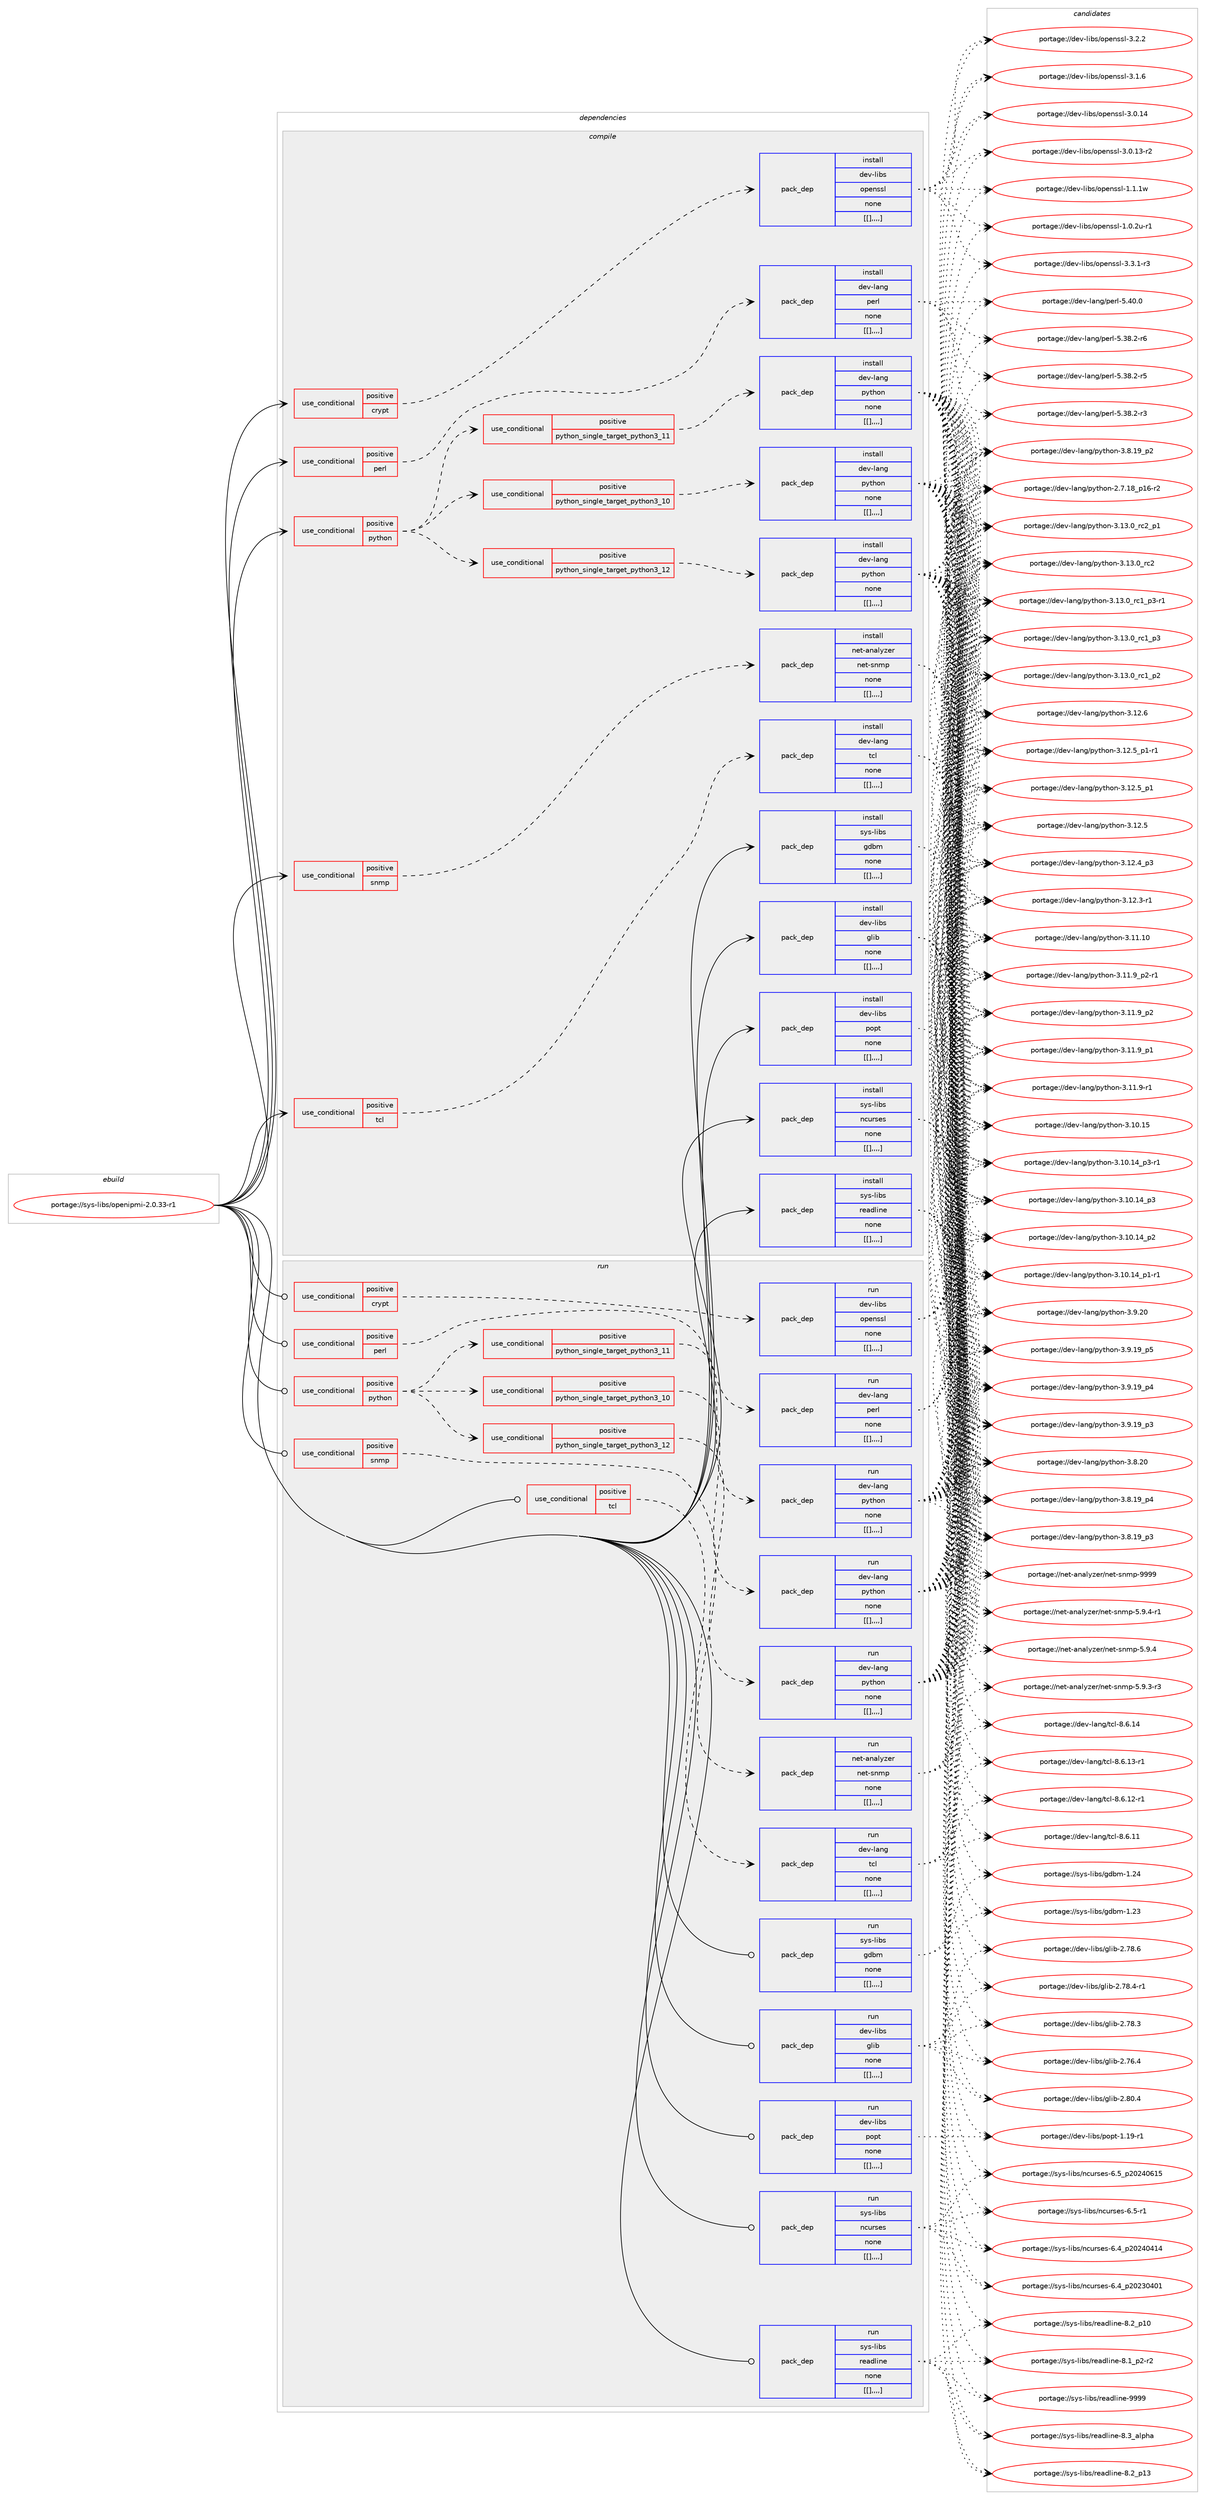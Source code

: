 digraph prolog {

# *************
# Graph options
# *************

newrank=true;
concentrate=true;
compound=true;
graph [rankdir=LR,fontname=Helvetica,fontsize=10,ranksep=1.5];#, ranksep=2.5, nodesep=0.2];
edge  [arrowhead=vee];
node  [fontname=Helvetica,fontsize=10];

# **********
# The ebuild
# **********

subgraph cluster_leftcol {
color=gray;
label=<<i>ebuild</i>>;
id [label="portage://sys-libs/openipmi-2.0.33-r1", color=red, width=4, href="../sys-libs/openipmi-2.0.33-r1.svg"];
}

# ****************
# The dependencies
# ****************

subgraph cluster_midcol {
color=gray;
label=<<i>dependencies</i>>;
subgraph cluster_compile {
fillcolor="#eeeeee";
style=filled;
label=<<i>compile</i>>;
subgraph cond10453 {
dependency28135 [label=<<TABLE BORDER="0" CELLBORDER="1" CELLSPACING="0" CELLPADDING="4"><TR><TD ROWSPAN="3" CELLPADDING="10">use_conditional</TD></TR><TR><TD>positive</TD></TR><TR><TD>crypt</TD></TR></TABLE>>, shape=none, color=red];
subgraph pack17604 {
dependency28136 [label=<<TABLE BORDER="0" CELLBORDER="1" CELLSPACING="0" CELLPADDING="4" WIDTH="220"><TR><TD ROWSPAN="6" CELLPADDING="30">pack_dep</TD></TR><TR><TD WIDTH="110">install</TD></TR><TR><TD>dev-libs</TD></TR><TR><TD>openssl</TD></TR><TR><TD>none</TD></TR><TR><TD>[[],,,,]</TD></TR></TABLE>>, shape=none, color=blue];
}
dependency28135:e -> dependency28136:w [weight=20,style="dashed",arrowhead="vee"];
}
id:e -> dependency28135:w [weight=20,style="solid",arrowhead="vee"];
subgraph cond10454 {
dependency28137 [label=<<TABLE BORDER="0" CELLBORDER="1" CELLSPACING="0" CELLPADDING="4"><TR><TD ROWSPAN="3" CELLPADDING="10">use_conditional</TD></TR><TR><TD>positive</TD></TR><TR><TD>perl</TD></TR></TABLE>>, shape=none, color=red];
subgraph pack17605 {
dependency28138 [label=<<TABLE BORDER="0" CELLBORDER="1" CELLSPACING="0" CELLPADDING="4" WIDTH="220"><TR><TD ROWSPAN="6" CELLPADDING="30">pack_dep</TD></TR><TR><TD WIDTH="110">install</TD></TR><TR><TD>dev-lang</TD></TR><TR><TD>perl</TD></TR><TR><TD>none</TD></TR><TR><TD>[[],,,,]</TD></TR></TABLE>>, shape=none, color=blue];
}
dependency28137:e -> dependency28138:w [weight=20,style="dashed",arrowhead="vee"];
}
id:e -> dependency28137:w [weight=20,style="solid",arrowhead="vee"];
subgraph cond10455 {
dependency28139 [label=<<TABLE BORDER="0" CELLBORDER="1" CELLSPACING="0" CELLPADDING="4"><TR><TD ROWSPAN="3" CELLPADDING="10">use_conditional</TD></TR><TR><TD>positive</TD></TR><TR><TD>python</TD></TR></TABLE>>, shape=none, color=red];
subgraph cond10456 {
dependency28140 [label=<<TABLE BORDER="0" CELLBORDER="1" CELLSPACING="0" CELLPADDING="4"><TR><TD ROWSPAN="3" CELLPADDING="10">use_conditional</TD></TR><TR><TD>positive</TD></TR><TR><TD>python_single_target_python3_10</TD></TR></TABLE>>, shape=none, color=red];
subgraph pack17606 {
dependency28141 [label=<<TABLE BORDER="0" CELLBORDER="1" CELLSPACING="0" CELLPADDING="4" WIDTH="220"><TR><TD ROWSPAN="6" CELLPADDING="30">pack_dep</TD></TR><TR><TD WIDTH="110">install</TD></TR><TR><TD>dev-lang</TD></TR><TR><TD>python</TD></TR><TR><TD>none</TD></TR><TR><TD>[[],,,,]</TD></TR></TABLE>>, shape=none, color=blue];
}
dependency28140:e -> dependency28141:w [weight=20,style="dashed",arrowhead="vee"];
}
dependency28139:e -> dependency28140:w [weight=20,style="dashed",arrowhead="vee"];
subgraph cond10457 {
dependency28142 [label=<<TABLE BORDER="0" CELLBORDER="1" CELLSPACING="0" CELLPADDING="4"><TR><TD ROWSPAN="3" CELLPADDING="10">use_conditional</TD></TR><TR><TD>positive</TD></TR><TR><TD>python_single_target_python3_11</TD></TR></TABLE>>, shape=none, color=red];
subgraph pack17607 {
dependency28143 [label=<<TABLE BORDER="0" CELLBORDER="1" CELLSPACING="0" CELLPADDING="4" WIDTH="220"><TR><TD ROWSPAN="6" CELLPADDING="30">pack_dep</TD></TR><TR><TD WIDTH="110">install</TD></TR><TR><TD>dev-lang</TD></TR><TR><TD>python</TD></TR><TR><TD>none</TD></TR><TR><TD>[[],,,,]</TD></TR></TABLE>>, shape=none, color=blue];
}
dependency28142:e -> dependency28143:w [weight=20,style="dashed",arrowhead="vee"];
}
dependency28139:e -> dependency28142:w [weight=20,style="dashed",arrowhead="vee"];
subgraph cond10458 {
dependency28144 [label=<<TABLE BORDER="0" CELLBORDER="1" CELLSPACING="0" CELLPADDING="4"><TR><TD ROWSPAN="3" CELLPADDING="10">use_conditional</TD></TR><TR><TD>positive</TD></TR><TR><TD>python_single_target_python3_12</TD></TR></TABLE>>, shape=none, color=red];
subgraph pack17608 {
dependency28145 [label=<<TABLE BORDER="0" CELLBORDER="1" CELLSPACING="0" CELLPADDING="4" WIDTH="220"><TR><TD ROWSPAN="6" CELLPADDING="30">pack_dep</TD></TR><TR><TD WIDTH="110">install</TD></TR><TR><TD>dev-lang</TD></TR><TR><TD>python</TD></TR><TR><TD>none</TD></TR><TR><TD>[[],,,,]</TD></TR></TABLE>>, shape=none, color=blue];
}
dependency28144:e -> dependency28145:w [weight=20,style="dashed",arrowhead="vee"];
}
dependency28139:e -> dependency28144:w [weight=20,style="dashed",arrowhead="vee"];
}
id:e -> dependency28139:w [weight=20,style="solid",arrowhead="vee"];
subgraph cond10459 {
dependency28146 [label=<<TABLE BORDER="0" CELLBORDER="1" CELLSPACING="0" CELLPADDING="4"><TR><TD ROWSPAN="3" CELLPADDING="10">use_conditional</TD></TR><TR><TD>positive</TD></TR><TR><TD>snmp</TD></TR></TABLE>>, shape=none, color=red];
subgraph pack17609 {
dependency28147 [label=<<TABLE BORDER="0" CELLBORDER="1" CELLSPACING="0" CELLPADDING="4" WIDTH="220"><TR><TD ROWSPAN="6" CELLPADDING="30">pack_dep</TD></TR><TR><TD WIDTH="110">install</TD></TR><TR><TD>net-analyzer</TD></TR><TR><TD>net-snmp</TD></TR><TR><TD>none</TD></TR><TR><TD>[[],,,,]</TD></TR></TABLE>>, shape=none, color=blue];
}
dependency28146:e -> dependency28147:w [weight=20,style="dashed",arrowhead="vee"];
}
id:e -> dependency28146:w [weight=20,style="solid",arrowhead="vee"];
subgraph cond10460 {
dependency28148 [label=<<TABLE BORDER="0" CELLBORDER="1" CELLSPACING="0" CELLPADDING="4"><TR><TD ROWSPAN="3" CELLPADDING="10">use_conditional</TD></TR><TR><TD>positive</TD></TR><TR><TD>tcl</TD></TR></TABLE>>, shape=none, color=red];
subgraph pack17610 {
dependency28149 [label=<<TABLE BORDER="0" CELLBORDER="1" CELLSPACING="0" CELLPADDING="4" WIDTH="220"><TR><TD ROWSPAN="6" CELLPADDING="30">pack_dep</TD></TR><TR><TD WIDTH="110">install</TD></TR><TR><TD>dev-lang</TD></TR><TR><TD>tcl</TD></TR><TR><TD>none</TD></TR><TR><TD>[[],,,,]</TD></TR></TABLE>>, shape=none, color=blue];
}
dependency28148:e -> dependency28149:w [weight=20,style="dashed",arrowhead="vee"];
}
id:e -> dependency28148:w [weight=20,style="solid",arrowhead="vee"];
subgraph pack17611 {
dependency28150 [label=<<TABLE BORDER="0" CELLBORDER="1" CELLSPACING="0" CELLPADDING="4" WIDTH="220"><TR><TD ROWSPAN="6" CELLPADDING="30">pack_dep</TD></TR><TR><TD WIDTH="110">install</TD></TR><TR><TD>dev-libs</TD></TR><TR><TD>glib</TD></TR><TR><TD>none</TD></TR><TR><TD>[[],,,,]</TD></TR></TABLE>>, shape=none, color=blue];
}
id:e -> dependency28150:w [weight=20,style="solid",arrowhead="vee"];
subgraph pack17612 {
dependency28151 [label=<<TABLE BORDER="0" CELLBORDER="1" CELLSPACING="0" CELLPADDING="4" WIDTH="220"><TR><TD ROWSPAN="6" CELLPADDING="30">pack_dep</TD></TR><TR><TD WIDTH="110">install</TD></TR><TR><TD>dev-libs</TD></TR><TR><TD>popt</TD></TR><TR><TD>none</TD></TR><TR><TD>[[],,,,]</TD></TR></TABLE>>, shape=none, color=blue];
}
id:e -> dependency28151:w [weight=20,style="solid",arrowhead="vee"];
subgraph pack17613 {
dependency28152 [label=<<TABLE BORDER="0" CELLBORDER="1" CELLSPACING="0" CELLPADDING="4" WIDTH="220"><TR><TD ROWSPAN="6" CELLPADDING="30">pack_dep</TD></TR><TR><TD WIDTH="110">install</TD></TR><TR><TD>sys-libs</TD></TR><TR><TD>gdbm</TD></TR><TR><TD>none</TD></TR><TR><TD>[[],,,,]</TD></TR></TABLE>>, shape=none, color=blue];
}
id:e -> dependency28152:w [weight=20,style="solid",arrowhead="vee"];
subgraph pack17614 {
dependency28153 [label=<<TABLE BORDER="0" CELLBORDER="1" CELLSPACING="0" CELLPADDING="4" WIDTH="220"><TR><TD ROWSPAN="6" CELLPADDING="30">pack_dep</TD></TR><TR><TD WIDTH="110">install</TD></TR><TR><TD>sys-libs</TD></TR><TR><TD>ncurses</TD></TR><TR><TD>none</TD></TR><TR><TD>[[],,,,]</TD></TR></TABLE>>, shape=none, color=blue];
}
id:e -> dependency28153:w [weight=20,style="solid",arrowhead="vee"];
subgraph pack17615 {
dependency28154 [label=<<TABLE BORDER="0" CELLBORDER="1" CELLSPACING="0" CELLPADDING="4" WIDTH="220"><TR><TD ROWSPAN="6" CELLPADDING="30">pack_dep</TD></TR><TR><TD WIDTH="110">install</TD></TR><TR><TD>sys-libs</TD></TR><TR><TD>readline</TD></TR><TR><TD>none</TD></TR><TR><TD>[[],,,,]</TD></TR></TABLE>>, shape=none, color=blue];
}
id:e -> dependency28154:w [weight=20,style="solid",arrowhead="vee"];
}
subgraph cluster_compileandrun {
fillcolor="#eeeeee";
style=filled;
label=<<i>compile and run</i>>;
}
subgraph cluster_run {
fillcolor="#eeeeee";
style=filled;
label=<<i>run</i>>;
subgraph cond10461 {
dependency28155 [label=<<TABLE BORDER="0" CELLBORDER="1" CELLSPACING="0" CELLPADDING="4"><TR><TD ROWSPAN="3" CELLPADDING="10">use_conditional</TD></TR><TR><TD>positive</TD></TR><TR><TD>crypt</TD></TR></TABLE>>, shape=none, color=red];
subgraph pack17616 {
dependency28156 [label=<<TABLE BORDER="0" CELLBORDER="1" CELLSPACING="0" CELLPADDING="4" WIDTH="220"><TR><TD ROWSPAN="6" CELLPADDING="30">pack_dep</TD></TR><TR><TD WIDTH="110">run</TD></TR><TR><TD>dev-libs</TD></TR><TR><TD>openssl</TD></TR><TR><TD>none</TD></TR><TR><TD>[[],,,,]</TD></TR></TABLE>>, shape=none, color=blue];
}
dependency28155:e -> dependency28156:w [weight=20,style="dashed",arrowhead="vee"];
}
id:e -> dependency28155:w [weight=20,style="solid",arrowhead="odot"];
subgraph cond10462 {
dependency28157 [label=<<TABLE BORDER="0" CELLBORDER="1" CELLSPACING="0" CELLPADDING="4"><TR><TD ROWSPAN="3" CELLPADDING="10">use_conditional</TD></TR><TR><TD>positive</TD></TR><TR><TD>perl</TD></TR></TABLE>>, shape=none, color=red];
subgraph pack17617 {
dependency28158 [label=<<TABLE BORDER="0" CELLBORDER="1" CELLSPACING="0" CELLPADDING="4" WIDTH="220"><TR><TD ROWSPAN="6" CELLPADDING="30">pack_dep</TD></TR><TR><TD WIDTH="110">run</TD></TR><TR><TD>dev-lang</TD></TR><TR><TD>perl</TD></TR><TR><TD>none</TD></TR><TR><TD>[[],,,,]</TD></TR></TABLE>>, shape=none, color=blue];
}
dependency28157:e -> dependency28158:w [weight=20,style="dashed",arrowhead="vee"];
}
id:e -> dependency28157:w [weight=20,style="solid",arrowhead="odot"];
subgraph cond10463 {
dependency28159 [label=<<TABLE BORDER="0" CELLBORDER="1" CELLSPACING="0" CELLPADDING="4"><TR><TD ROWSPAN="3" CELLPADDING="10">use_conditional</TD></TR><TR><TD>positive</TD></TR><TR><TD>python</TD></TR></TABLE>>, shape=none, color=red];
subgraph cond10464 {
dependency28160 [label=<<TABLE BORDER="0" CELLBORDER="1" CELLSPACING="0" CELLPADDING="4"><TR><TD ROWSPAN="3" CELLPADDING="10">use_conditional</TD></TR><TR><TD>positive</TD></TR><TR><TD>python_single_target_python3_10</TD></TR></TABLE>>, shape=none, color=red];
subgraph pack17618 {
dependency28161 [label=<<TABLE BORDER="0" CELLBORDER="1" CELLSPACING="0" CELLPADDING="4" WIDTH="220"><TR><TD ROWSPAN="6" CELLPADDING="30">pack_dep</TD></TR><TR><TD WIDTH="110">run</TD></TR><TR><TD>dev-lang</TD></TR><TR><TD>python</TD></TR><TR><TD>none</TD></TR><TR><TD>[[],,,,]</TD></TR></TABLE>>, shape=none, color=blue];
}
dependency28160:e -> dependency28161:w [weight=20,style="dashed",arrowhead="vee"];
}
dependency28159:e -> dependency28160:w [weight=20,style="dashed",arrowhead="vee"];
subgraph cond10465 {
dependency28162 [label=<<TABLE BORDER="0" CELLBORDER="1" CELLSPACING="0" CELLPADDING="4"><TR><TD ROWSPAN="3" CELLPADDING="10">use_conditional</TD></TR><TR><TD>positive</TD></TR><TR><TD>python_single_target_python3_11</TD></TR></TABLE>>, shape=none, color=red];
subgraph pack17619 {
dependency28163 [label=<<TABLE BORDER="0" CELLBORDER="1" CELLSPACING="0" CELLPADDING="4" WIDTH="220"><TR><TD ROWSPAN="6" CELLPADDING="30">pack_dep</TD></TR><TR><TD WIDTH="110">run</TD></TR><TR><TD>dev-lang</TD></TR><TR><TD>python</TD></TR><TR><TD>none</TD></TR><TR><TD>[[],,,,]</TD></TR></TABLE>>, shape=none, color=blue];
}
dependency28162:e -> dependency28163:w [weight=20,style="dashed",arrowhead="vee"];
}
dependency28159:e -> dependency28162:w [weight=20,style="dashed",arrowhead="vee"];
subgraph cond10466 {
dependency28164 [label=<<TABLE BORDER="0" CELLBORDER="1" CELLSPACING="0" CELLPADDING="4"><TR><TD ROWSPAN="3" CELLPADDING="10">use_conditional</TD></TR><TR><TD>positive</TD></TR><TR><TD>python_single_target_python3_12</TD></TR></TABLE>>, shape=none, color=red];
subgraph pack17620 {
dependency28165 [label=<<TABLE BORDER="0" CELLBORDER="1" CELLSPACING="0" CELLPADDING="4" WIDTH="220"><TR><TD ROWSPAN="6" CELLPADDING="30">pack_dep</TD></TR><TR><TD WIDTH="110">run</TD></TR><TR><TD>dev-lang</TD></TR><TR><TD>python</TD></TR><TR><TD>none</TD></TR><TR><TD>[[],,,,]</TD></TR></TABLE>>, shape=none, color=blue];
}
dependency28164:e -> dependency28165:w [weight=20,style="dashed",arrowhead="vee"];
}
dependency28159:e -> dependency28164:w [weight=20,style="dashed",arrowhead="vee"];
}
id:e -> dependency28159:w [weight=20,style="solid",arrowhead="odot"];
subgraph cond10467 {
dependency28166 [label=<<TABLE BORDER="0" CELLBORDER="1" CELLSPACING="0" CELLPADDING="4"><TR><TD ROWSPAN="3" CELLPADDING="10">use_conditional</TD></TR><TR><TD>positive</TD></TR><TR><TD>snmp</TD></TR></TABLE>>, shape=none, color=red];
subgraph pack17621 {
dependency28167 [label=<<TABLE BORDER="0" CELLBORDER="1" CELLSPACING="0" CELLPADDING="4" WIDTH="220"><TR><TD ROWSPAN="6" CELLPADDING="30">pack_dep</TD></TR><TR><TD WIDTH="110">run</TD></TR><TR><TD>net-analyzer</TD></TR><TR><TD>net-snmp</TD></TR><TR><TD>none</TD></TR><TR><TD>[[],,,,]</TD></TR></TABLE>>, shape=none, color=blue];
}
dependency28166:e -> dependency28167:w [weight=20,style="dashed",arrowhead="vee"];
}
id:e -> dependency28166:w [weight=20,style="solid",arrowhead="odot"];
subgraph cond10468 {
dependency28168 [label=<<TABLE BORDER="0" CELLBORDER="1" CELLSPACING="0" CELLPADDING="4"><TR><TD ROWSPAN="3" CELLPADDING="10">use_conditional</TD></TR><TR><TD>positive</TD></TR><TR><TD>tcl</TD></TR></TABLE>>, shape=none, color=red];
subgraph pack17622 {
dependency28169 [label=<<TABLE BORDER="0" CELLBORDER="1" CELLSPACING="0" CELLPADDING="4" WIDTH="220"><TR><TD ROWSPAN="6" CELLPADDING="30">pack_dep</TD></TR><TR><TD WIDTH="110">run</TD></TR><TR><TD>dev-lang</TD></TR><TR><TD>tcl</TD></TR><TR><TD>none</TD></TR><TR><TD>[[],,,,]</TD></TR></TABLE>>, shape=none, color=blue];
}
dependency28168:e -> dependency28169:w [weight=20,style="dashed",arrowhead="vee"];
}
id:e -> dependency28168:w [weight=20,style="solid",arrowhead="odot"];
subgraph pack17623 {
dependency28170 [label=<<TABLE BORDER="0" CELLBORDER="1" CELLSPACING="0" CELLPADDING="4" WIDTH="220"><TR><TD ROWSPAN="6" CELLPADDING="30">pack_dep</TD></TR><TR><TD WIDTH="110">run</TD></TR><TR><TD>dev-libs</TD></TR><TR><TD>glib</TD></TR><TR><TD>none</TD></TR><TR><TD>[[],,,,]</TD></TR></TABLE>>, shape=none, color=blue];
}
id:e -> dependency28170:w [weight=20,style="solid",arrowhead="odot"];
subgraph pack17624 {
dependency28171 [label=<<TABLE BORDER="0" CELLBORDER="1" CELLSPACING="0" CELLPADDING="4" WIDTH="220"><TR><TD ROWSPAN="6" CELLPADDING="30">pack_dep</TD></TR><TR><TD WIDTH="110">run</TD></TR><TR><TD>dev-libs</TD></TR><TR><TD>popt</TD></TR><TR><TD>none</TD></TR><TR><TD>[[],,,,]</TD></TR></TABLE>>, shape=none, color=blue];
}
id:e -> dependency28171:w [weight=20,style="solid",arrowhead="odot"];
subgraph pack17625 {
dependency28172 [label=<<TABLE BORDER="0" CELLBORDER="1" CELLSPACING="0" CELLPADDING="4" WIDTH="220"><TR><TD ROWSPAN="6" CELLPADDING="30">pack_dep</TD></TR><TR><TD WIDTH="110">run</TD></TR><TR><TD>sys-libs</TD></TR><TR><TD>gdbm</TD></TR><TR><TD>none</TD></TR><TR><TD>[[],,,,]</TD></TR></TABLE>>, shape=none, color=blue];
}
id:e -> dependency28172:w [weight=20,style="solid",arrowhead="odot"];
subgraph pack17626 {
dependency28173 [label=<<TABLE BORDER="0" CELLBORDER="1" CELLSPACING="0" CELLPADDING="4" WIDTH="220"><TR><TD ROWSPAN="6" CELLPADDING="30">pack_dep</TD></TR><TR><TD WIDTH="110">run</TD></TR><TR><TD>sys-libs</TD></TR><TR><TD>ncurses</TD></TR><TR><TD>none</TD></TR><TR><TD>[[],,,,]</TD></TR></TABLE>>, shape=none, color=blue];
}
id:e -> dependency28173:w [weight=20,style="solid",arrowhead="odot"];
subgraph pack17627 {
dependency28174 [label=<<TABLE BORDER="0" CELLBORDER="1" CELLSPACING="0" CELLPADDING="4" WIDTH="220"><TR><TD ROWSPAN="6" CELLPADDING="30">pack_dep</TD></TR><TR><TD WIDTH="110">run</TD></TR><TR><TD>sys-libs</TD></TR><TR><TD>readline</TD></TR><TR><TD>none</TD></TR><TR><TD>[[],,,,]</TD></TR></TABLE>>, shape=none, color=blue];
}
id:e -> dependency28174:w [weight=20,style="solid",arrowhead="odot"];
}
}

# **************
# The candidates
# **************

subgraph cluster_choices {
rank=same;
color=gray;
label=<<i>candidates</i>>;

subgraph choice17604 {
color=black;
nodesep=1;
choice1001011184510810598115471111121011101151151084551465146494511451 [label="portage://dev-libs/openssl-3.3.1-r3", color=red, width=4,href="../dev-libs/openssl-3.3.1-r3.svg"];
choice100101118451081059811547111112101110115115108455146504650 [label="portage://dev-libs/openssl-3.2.2", color=red, width=4,href="../dev-libs/openssl-3.2.2.svg"];
choice100101118451081059811547111112101110115115108455146494654 [label="portage://dev-libs/openssl-3.1.6", color=red, width=4,href="../dev-libs/openssl-3.1.6.svg"];
choice10010111845108105981154711111210111011511510845514648464952 [label="portage://dev-libs/openssl-3.0.14", color=red, width=4,href="../dev-libs/openssl-3.0.14.svg"];
choice100101118451081059811547111112101110115115108455146484649514511450 [label="portage://dev-libs/openssl-3.0.13-r2", color=red, width=4,href="../dev-libs/openssl-3.0.13-r2.svg"];
choice100101118451081059811547111112101110115115108454946494649119 [label="portage://dev-libs/openssl-1.1.1w", color=red, width=4,href="../dev-libs/openssl-1.1.1w.svg"];
choice1001011184510810598115471111121011101151151084549464846501174511449 [label="portage://dev-libs/openssl-1.0.2u-r1", color=red, width=4,href="../dev-libs/openssl-1.0.2u-r1.svg"];
dependency28136:e -> choice1001011184510810598115471111121011101151151084551465146494511451:w [style=dotted,weight="100"];
dependency28136:e -> choice100101118451081059811547111112101110115115108455146504650:w [style=dotted,weight="100"];
dependency28136:e -> choice100101118451081059811547111112101110115115108455146494654:w [style=dotted,weight="100"];
dependency28136:e -> choice10010111845108105981154711111210111011511510845514648464952:w [style=dotted,weight="100"];
dependency28136:e -> choice100101118451081059811547111112101110115115108455146484649514511450:w [style=dotted,weight="100"];
dependency28136:e -> choice100101118451081059811547111112101110115115108454946494649119:w [style=dotted,weight="100"];
dependency28136:e -> choice1001011184510810598115471111121011101151151084549464846501174511449:w [style=dotted,weight="100"];
}
subgraph choice17605 {
color=black;
nodesep=1;
choice10010111845108971101034711210111410845534652484648 [label="portage://dev-lang/perl-5.40.0", color=red, width=4,href="../dev-lang/perl-5.40.0.svg"];
choice100101118451089711010347112101114108455346515646504511454 [label="portage://dev-lang/perl-5.38.2-r6", color=red, width=4,href="../dev-lang/perl-5.38.2-r6.svg"];
choice100101118451089711010347112101114108455346515646504511453 [label="portage://dev-lang/perl-5.38.2-r5", color=red, width=4,href="../dev-lang/perl-5.38.2-r5.svg"];
choice100101118451089711010347112101114108455346515646504511451 [label="portage://dev-lang/perl-5.38.2-r3", color=red, width=4,href="../dev-lang/perl-5.38.2-r3.svg"];
dependency28138:e -> choice10010111845108971101034711210111410845534652484648:w [style=dotted,weight="100"];
dependency28138:e -> choice100101118451089711010347112101114108455346515646504511454:w [style=dotted,weight="100"];
dependency28138:e -> choice100101118451089711010347112101114108455346515646504511453:w [style=dotted,weight="100"];
dependency28138:e -> choice100101118451089711010347112101114108455346515646504511451:w [style=dotted,weight="100"];
}
subgraph choice17606 {
color=black;
nodesep=1;
choice100101118451089711010347112121116104111110455146495146489511499509511249 [label="portage://dev-lang/python-3.13.0_rc2_p1", color=red, width=4,href="../dev-lang/python-3.13.0_rc2_p1.svg"];
choice10010111845108971101034711212111610411111045514649514648951149950 [label="portage://dev-lang/python-3.13.0_rc2", color=red, width=4,href="../dev-lang/python-3.13.0_rc2.svg"];
choice1001011184510897110103471121211161041111104551464951464895114994995112514511449 [label="portage://dev-lang/python-3.13.0_rc1_p3-r1", color=red, width=4,href="../dev-lang/python-3.13.0_rc1_p3-r1.svg"];
choice100101118451089711010347112121116104111110455146495146489511499499511251 [label="portage://dev-lang/python-3.13.0_rc1_p3", color=red, width=4,href="../dev-lang/python-3.13.0_rc1_p3.svg"];
choice100101118451089711010347112121116104111110455146495146489511499499511250 [label="portage://dev-lang/python-3.13.0_rc1_p2", color=red, width=4,href="../dev-lang/python-3.13.0_rc1_p2.svg"];
choice10010111845108971101034711212111610411111045514649504654 [label="portage://dev-lang/python-3.12.6", color=red, width=4,href="../dev-lang/python-3.12.6.svg"];
choice1001011184510897110103471121211161041111104551464950465395112494511449 [label="portage://dev-lang/python-3.12.5_p1-r1", color=red, width=4,href="../dev-lang/python-3.12.5_p1-r1.svg"];
choice100101118451089711010347112121116104111110455146495046539511249 [label="portage://dev-lang/python-3.12.5_p1", color=red, width=4,href="../dev-lang/python-3.12.5_p1.svg"];
choice10010111845108971101034711212111610411111045514649504653 [label="portage://dev-lang/python-3.12.5", color=red, width=4,href="../dev-lang/python-3.12.5.svg"];
choice100101118451089711010347112121116104111110455146495046529511251 [label="portage://dev-lang/python-3.12.4_p3", color=red, width=4,href="../dev-lang/python-3.12.4_p3.svg"];
choice100101118451089711010347112121116104111110455146495046514511449 [label="portage://dev-lang/python-3.12.3-r1", color=red, width=4,href="../dev-lang/python-3.12.3-r1.svg"];
choice1001011184510897110103471121211161041111104551464949464948 [label="portage://dev-lang/python-3.11.10", color=red, width=4,href="../dev-lang/python-3.11.10.svg"];
choice1001011184510897110103471121211161041111104551464949465795112504511449 [label="portage://dev-lang/python-3.11.9_p2-r1", color=red, width=4,href="../dev-lang/python-3.11.9_p2-r1.svg"];
choice100101118451089711010347112121116104111110455146494946579511250 [label="portage://dev-lang/python-3.11.9_p2", color=red, width=4,href="../dev-lang/python-3.11.9_p2.svg"];
choice100101118451089711010347112121116104111110455146494946579511249 [label="portage://dev-lang/python-3.11.9_p1", color=red, width=4,href="../dev-lang/python-3.11.9_p1.svg"];
choice100101118451089711010347112121116104111110455146494946574511449 [label="portage://dev-lang/python-3.11.9-r1", color=red, width=4,href="../dev-lang/python-3.11.9-r1.svg"];
choice1001011184510897110103471121211161041111104551464948464953 [label="portage://dev-lang/python-3.10.15", color=red, width=4,href="../dev-lang/python-3.10.15.svg"];
choice100101118451089711010347112121116104111110455146494846495295112514511449 [label="portage://dev-lang/python-3.10.14_p3-r1", color=red, width=4,href="../dev-lang/python-3.10.14_p3-r1.svg"];
choice10010111845108971101034711212111610411111045514649484649529511251 [label="portage://dev-lang/python-3.10.14_p3", color=red, width=4,href="../dev-lang/python-3.10.14_p3.svg"];
choice10010111845108971101034711212111610411111045514649484649529511250 [label="portage://dev-lang/python-3.10.14_p2", color=red, width=4,href="../dev-lang/python-3.10.14_p2.svg"];
choice100101118451089711010347112121116104111110455146494846495295112494511449 [label="portage://dev-lang/python-3.10.14_p1-r1", color=red, width=4,href="../dev-lang/python-3.10.14_p1-r1.svg"];
choice10010111845108971101034711212111610411111045514657465048 [label="portage://dev-lang/python-3.9.20", color=red, width=4,href="../dev-lang/python-3.9.20.svg"];
choice100101118451089711010347112121116104111110455146574649579511253 [label="portage://dev-lang/python-3.9.19_p5", color=red, width=4,href="../dev-lang/python-3.9.19_p5.svg"];
choice100101118451089711010347112121116104111110455146574649579511252 [label="portage://dev-lang/python-3.9.19_p4", color=red, width=4,href="../dev-lang/python-3.9.19_p4.svg"];
choice100101118451089711010347112121116104111110455146574649579511251 [label="portage://dev-lang/python-3.9.19_p3", color=red, width=4,href="../dev-lang/python-3.9.19_p3.svg"];
choice10010111845108971101034711212111610411111045514656465048 [label="portage://dev-lang/python-3.8.20", color=red, width=4,href="../dev-lang/python-3.8.20.svg"];
choice100101118451089711010347112121116104111110455146564649579511252 [label="portage://dev-lang/python-3.8.19_p4", color=red, width=4,href="../dev-lang/python-3.8.19_p4.svg"];
choice100101118451089711010347112121116104111110455146564649579511251 [label="portage://dev-lang/python-3.8.19_p3", color=red, width=4,href="../dev-lang/python-3.8.19_p3.svg"];
choice100101118451089711010347112121116104111110455146564649579511250 [label="portage://dev-lang/python-3.8.19_p2", color=red, width=4,href="../dev-lang/python-3.8.19_p2.svg"];
choice100101118451089711010347112121116104111110455046554649569511249544511450 [label="portage://dev-lang/python-2.7.18_p16-r2", color=red, width=4,href="../dev-lang/python-2.7.18_p16-r2.svg"];
dependency28141:e -> choice100101118451089711010347112121116104111110455146495146489511499509511249:w [style=dotted,weight="100"];
dependency28141:e -> choice10010111845108971101034711212111610411111045514649514648951149950:w [style=dotted,weight="100"];
dependency28141:e -> choice1001011184510897110103471121211161041111104551464951464895114994995112514511449:w [style=dotted,weight="100"];
dependency28141:e -> choice100101118451089711010347112121116104111110455146495146489511499499511251:w [style=dotted,weight="100"];
dependency28141:e -> choice100101118451089711010347112121116104111110455146495146489511499499511250:w [style=dotted,weight="100"];
dependency28141:e -> choice10010111845108971101034711212111610411111045514649504654:w [style=dotted,weight="100"];
dependency28141:e -> choice1001011184510897110103471121211161041111104551464950465395112494511449:w [style=dotted,weight="100"];
dependency28141:e -> choice100101118451089711010347112121116104111110455146495046539511249:w [style=dotted,weight="100"];
dependency28141:e -> choice10010111845108971101034711212111610411111045514649504653:w [style=dotted,weight="100"];
dependency28141:e -> choice100101118451089711010347112121116104111110455146495046529511251:w [style=dotted,weight="100"];
dependency28141:e -> choice100101118451089711010347112121116104111110455146495046514511449:w [style=dotted,weight="100"];
dependency28141:e -> choice1001011184510897110103471121211161041111104551464949464948:w [style=dotted,weight="100"];
dependency28141:e -> choice1001011184510897110103471121211161041111104551464949465795112504511449:w [style=dotted,weight="100"];
dependency28141:e -> choice100101118451089711010347112121116104111110455146494946579511250:w [style=dotted,weight="100"];
dependency28141:e -> choice100101118451089711010347112121116104111110455146494946579511249:w [style=dotted,weight="100"];
dependency28141:e -> choice100101118451089711010347112121116104111110455146494946574511449:w [style=dotted,weight="100"];
dependency28141:e -> choice1001011184510897110103471121211161041111104551464948464953:w [style=dotted,weight="100"];
dependency28141:e -> choice100101118451089711010347112121116104111110455146494846495295112514511449:w [style=dotted,weight="100"];
dependency28141:e -> choice10010111845108971101034711212111610411111045514649484649529511251:w [style=dotted,weight="100"];
dependency28141:e -> choice10010111845108971101034711212111610411111045514649484649529511250:w [style=dotted,weight="100"];
dependency28141:e -> choice100101118451089711010347112121116104111110455146494846495295112494511449:w [style=dotted,weight="100"];
dependency28141:e -> choice10010111845108971101034711212111610411111045514657465048:w [style=dotted,weight="100"];
dependency28141:e -> choice100101118451089711010347112121116104111110455146574649579511253:w [style=dotted,weight="100"];
dependency28141:e -> choice100101118451089711010347112121116104111110455146574649579511252:w [style=dotted,weight="100"];
dependency28141:e -> choice100101118451089711010347112121116104111110455146574649579511251:w [style=dotted,weight="100"];
dependency28141:e -> choice10010111845108971101034711212111610411111045514656465048:w [style=dotted,weight="100"];
dependency28141:e -> choice100101118451089711010347112121116104111110455146564649579511252:w [style=dotted,weight="100"];
dependency28141:e -> choice100101118451089711010347112121116104111110455146564649579511251:w [style=dotted,weight="100"];
dependency28141:e -> choice100101118451089711010347112121116104111110455146564649579511250:w [style=dotted,weight="100"];
dependency28141:e -> choice100101118451089711010347112121116104111110455046554649569511249544511450:w [style=dotted,weight="100"];
}
subgraph choice17607 {
color=black;
nodesep=1;
choice100101118451089711010347112121116104111110455146495146489511499509511249 [label="portage://dev-lang/python-3.13.0_rc2_p1", color=red, width=4,href="../dev-lang/python-3.13.0_rc2_p1.svg"];
choice10010111845108971101034711212111610411111045514649514648951149950 [label="portage://dev-lang/python-3.13.0_rc2", color=red, width=4,href="../dev-lang/python-3.13.0_rc2.svg"];
choice1001011184510897110103471121211161041111104551464951464895114994995112514511449 [label="portage://dev-lang/python-3.13.0_rc1_p3-r1", color=red, width=4,href="../dev-lang/python-3.13.0_rc1_p3-r1.svg"];
choice100101118451089711010347112121116104111110455146495146489511499499511251 [label="portage://dev-lang/python-3.13.0_rc1_p3", color=red, width=4,href="../dev-lang/python-3.13.0_rc1_p3.svg"];
choice100101118451089711010347112121116104111110455146495146489511499499511250 [label="portage://dev-lang/python-3.13.0_rc1_p2", color=red, width=4,href="../dev-lang/python-3.13.0_rc1_p2.svg"];
choice10010111845108971101034711212111610411111045514649504654 [label="portage://dev-lang/python-3.12.6", color=red, width=4,href="../dev-lang/python-3.12.6.svg"];
choice1001011184510897110103471121211161041111104551464950465395112494511449 [label="portage://dev-lang/python-3.12.5_p1-r1", color=red, width=4,href="../dev-lang/python-3.12.5_p1-r1.svg"];
choice100101118451089711010347112121116104111110455146495046539511249 [label="portage://dev-lang/python-3.12.5_p1", color=red, width=4,href="../dev-lang/python-3.12.5_p1.svg"];
choice10010111845108971101034711212111610411111045514649504653 [label="portage://dev-lang/python-3.12.5", color=red, width=4,href="../dev-lang/python-3.12.5.svg"];
choice100101118451089711010347112121116104111110455146495046529511251 [label="portage://dev-lang/python-3.12.4_p3", color=red, width=4,href="../dev-lang/python-3.12.4_p3.svg"];
choice100101118451089711010347112121116104111110455146495046514511449 [label="portage://dev-lang/python-3.12.3-r1", color=red, width=4,href="../dev-lang/python-3.12.3-r1.svg"];
choice1001011184510897110103471121211161041111104551464949464948 [label="portage://dev-lang/python-3.11.10", color=red, width=4,href="../dev-lang/python-3.11.10.svg"];
choice1001011184510897110103471121211161041111104551464949465795112504511449 [label="portage://dev-lang/python-3.11.9_p2-r1", color=red, width=4,href="../dev-lang/python-3.11.9_p2-r1.svg"];
choice100101118451089711010347112121116104111110455146494946579511250 [label="portage://dev-lang/python-3.11.9_p2", color=red, width=4,href="../dev-lang/python-3.11.9_p2.svg"];
choice100101118451089711010347112121116104111110455146494946579511249 [label="portage://dev-lang/python-3.11.9_p1", color=red, width=4,href="../dev-lang/python-3.11.9_p1.svg"];
choice100101118451089711010347112121116104111110455146494946574511449 [label="portage://dev-lang/python-3.11.9-r1", color=red, width=4,href="../dev-lang/python-3.11.9-r1.svg"];
choice1001011184510897110103471121211161041111104551464948464953 [label="portage://dev-lang/python-3.10.15", color=red, width=4,href="../dev-lang/python-3.10.15.svg"];
choice100101118451089711010347112121116104111110455146494846495295112514511449 [label="portage://dev-lang/python-3.10.14_p3-r1", color=red, width=4,href="../dev-lang/python-3.10.14_p3-r1.svg"];
choice10010111845108971101034711212111610411111045514649484649529511251 [label="portage://dev-lang/python-3.10.14_p3", color=red, width=4,href="../dev-lang/python-3.10.14_p3.svg"];
choice10010111845108971101034711212111610411111045514649484649529511250 [label="portage://dev-lang/python-3.10.14_p2", color=red, width=4,href="../dev-lang/python-3.10.14_p2.svg"];
choice100101118451089711010347112121116104111110455146494846495295112494511449 [label="portage://dev-lang/python-3.10.14_p1-r1", color=red, width=4,href="../dev-lang/python-3.10.14_p1-r1.svg"];
choice10010111845108971101034711212111610411111045514657465048 [label="portage://dev-lang/python-3.9.20", color=red, width=4,href="../dev-lang/python-3.9.20.svg"];
choice100101118451089711010347112121116104111110455146574649579511253 [label="portage://dev-lang/python-3.9.19_p5", color=red, width=4,href="../dev-lang/python-3.9.19_p5.svg"];
choice100101118451089711010347112121116104111110455146574649579511252 [label="portage://dev-lang/python-3.9.19_p4", color=red, width=4,href="../dev-lang/python-3.9.19_p4.svg"];
choice100101118451089711010347112121116104111110455146574649579511251 [label="portage://dev-lang/python-3.9.19_p3", color=red, width=4,href="../dev-lang/python-3.9.19_p3.svg"];
choice10010111845108971101034711212111610411111045514656465048 [label="portage://dev-lang/python-3.8.20", color=red, width=4,href="../dev-lang/python-3.8.20.svg"];
choice100101118451089711010347112121116104111110455146564649579511252 [label="portage://dev-lang/python-3.8.19_p4", color=red, width=4,href="../dev-lang/python-3.8.19_p4.svg"];
choice100101118451089711010347112121116104111110455146564649579511251 [label="portage://dev-lang/python-3.8.19_p3", color=red, width=4,href="../dev-lang/python-3.8.19_p3.svg"];
choice100101118451089711010347112121116104111110455146564649579511250 [label="portage://dev-lang/python-3.8.19_p2", color=red, width=4,href="../dev-lang/python-3.8.19_p2.svg"];
choice100101118451089711010347112121116104111110455046554649569511249544511450 [label="portage://dev-lang/python-2.7.18_p16-r2", color=red, width=4,href="../dev-lang/python-2.7.18_p16-r2.svg"];
dependency28143:e -> choice100101118451089711010347112121116104111110455146495146489511499509511249:w [style=dotted,weight="100"];
dependency28143:e -> choice10010111845108971101034711212111610411111045514649514648951149950:w [style=dotted,weight="100"];
dependency28143:e -> choice1001011184510897110103471121211161041111104551464951464895114994995112514511449:w [style=dotted,weight="100"];
dependency28143:e -> choice100101118451089711010347112121116104111110455146495146489511499499511251:w [style=dotted,weight="100"];
dependency28143:e -> choice100101118451089711010347112121116104111110455146495146489511499499511250:w [style=dotted,weight="100"];
dependency28143:e -> choice10010111845108971101034711212111610411111045514649504654:w [style=dotted,weight="100"];
dependency28143:e -> choice1001011184510897110103471121211161041111104551464950465395112494511449:w [style=dotted,weight="100"];
dependency28143:e -> choice100101118451089711010347112121116104111110455146495046539511249:w [style=dotted,weight="100"];
dependency28143:e -> choice10010111845108971101034711212111610411111045514649504653:w [style=dotted,weight="100"];
dependency28143:e -> choice100101118451089711010347112121116104111110455146495046529511251:w [style=dotted,weight="100"];
dependency28143:e -> choice100101118451089711010347112121116104111110455146495046514511449:w [style=dotted,weight="100"];
dependency28143:e -> choice1001011184510897110103471121211161041111104551464949464948:w [style=dotted,weight="100"];
dependency28143:e -> choice1001011184510897110103471121211161041111104551464949465795112504511449:w [style=dotted,weight="100"];
dependency28143:e -> choice100101118451089711010347112121116104111110455146494946579511250:w [style=dotted,weight="100"];
dependency28143:e -> choice100101118451089711010347112121116104111110455146494946579511249:w [style=dotted,weight="100"];
dependency28143:e -> choice100101118451089711010347112121116104111110455146494946574511449:w [style=dotted,weight="100"];
dependency28143:e -> choice1001011184510897110103471121211161041111104551464948464953:w [style=dotted,weight="100"];
dependency28143:e -> choice100101118451089711010347112121116104111110455146494846495295112514511449:w [style=dotted,weight="100"];
dependency28143:e -> choice10010111845108971101034711212111610411111045514649484649529511251:w [style=dotted,weight="100"];
dependency28143:e -> choice10010111845108971101034711212111610411111045514649484649529511250:w [style=dotted,weight="100"];
dependency28143:e -> choice100101118451089711010347112121116104111110455146494846495295112494511449:w [style=dotted,weight="100"];
dependency28143:e -> choice10010111845108971101034711212111610411111045514657465048:w [style=dotted,weight="100"];
dependency28143:e -> choice100101118451089711010347112121116104111110455146574649579511253:w [style=dotted,weight="100"];
dependency28143:e -> choice100101118451089711010347112121116104111110455146574649579511252:w [style=dotted,weight="100"];
dependency28143:e -> choice100101118451089711010347112121116104111110455146574649579511251:w [style=dotted,weight="100"];
dependency28143:e -> choice10010111845108971101034711212111610411111045514656465048:w [style=dotted,weight="100"];
dependency28143:e -> choice100101118451089711010347112121116104111110455146564649579511252:w [style=dotted,weight="100"];
dependency28143:e -> choice100101118451089711010347112121116104111110455146564649579511251:w [style=dotted,weight="100"];
dependency28143:e -> choice100101118451089711010347112121116104111110455146564649579511250:w [style=dotted,weight="100"];
dependency28143:e -> choice100101118451089711010347112121116104111110455046554649569511249544511450:w [style=dotted,weight="100"];
}
subgraph choice17608 {
color=black;
nodesep=1;
choice100101118451089711010347112121116104111110455146495146489511499509511249 [label="portage://dev-lang/python-3.13.0_rc2_p1", color=red, width=4,href="../dev-lang/python-3.13.0_rc2_p1.svg"];
choice10010111845108971101034711212111610411111045514649514648951149950 [label="portage://dev-lang/python-3.13.0_rc2", color=red, width=4,href="../dev-lang/python-3.13.0_rc2.svg"];
choice1001011184510897110103471121211161041111104551464951464895114994995112514511449 [label="portage://dev-lang/python-3.13.0_rc1_p3-r1", color=red, width=4,href="../dev-lang/python-3.13.0_rc1_p3-r1.svg"];
choice100101118451089711010347112121116104111110455146495146489511499499511251 [label="portage://dev-lang/python-3.13.0_rc1_p3", color=red, width=4,href="../dev-lang/python-3.13.0_rc1_p3.svg"];
choice100101118451089711010347112121116104111110455146495146489511499499511250 [label="portage://dev-lang/python-3.13.0_rc1_p2", color=red, width=4,href="../dev-lang/python-3.13.0_rc1_p2.svg"];
choice10010111845108971101034711212111610411111045514649504654 [label="portage://dev-lang/python-3.12.6", color=red, width=4,href="../dev-lang/python-3.12.6.svg"];
choice1001011184510897110103471121211161041111104551464950465395112494511449 [label="portage://dev-lang/python-3.12.5_p1-r1", color=red, width=4,href="../dev-lang/python-3.12.5_p1-r1.svg"];
choice100101118451089711010347112121116104111110455146495046539511249 [label="portage://dev-lang/python-3.12.5_p1", color=red, width=4,href="../dev-lang/python-3.12.5_p1.svg"];
choice10010111845108971101034711212111610411111045514649504653 [label="portage://dev-lang/python-3.12.5", color=red, width=4,href="../dev-lang/python-3.12.5.svg"];
choice100101118451089711010347112121116104111110455146495046529511251 [label="portage://dev-lang/python-3.12.4_p3", color=red, width=4,href="../dev-lang/python-3.12.4_p3.svg"];
choice100101118451089711010347112121116104111110455146495046514511449 [label="portage://dev-lang/python-3.12.3-r1", color=red, width=4,href="../dev-lang/python-3.12.3-r1.svg"];
choice1001011184510897110103471121211161041111104551464949464948 [label="portage://dev-lang/python-3.11.10", color=red, width=4,href="../dev-lang/python-3.11.10.svg"];
choice1001011184510897110103471121211161041111104551464949465795112504511449 [label="portage://dev-lang/python-3.11.9_p2-r1", color=red, width=4,href="../dev-lang/python-3.11.9_p2-r1.svg"];
choice100101118451089711010347112121116104111110455146494946579511250 [label="portage://dev-lang/python-3.11.9_p2", color=red, width=4,href="../dev-lang/python-3.11.9_p2.svg"];
choice100101118451089711010347112121116104111110455146494946579511249 [label="portage://dev-lang/python-3.11.9_p1", color=red, width=4,href="../dev-lang/python-3.11.9_p1.svg"];
choice100101118451089711010347112121116104111110455146494946574511449 [label="portage://dev-lang/python-3.11.9-r1", color=red, width=4,href="../dev-lang/python-3.11.9-r1.svg"];
choice1001011184510897110103471121211161041111104551464948464953 [label="portage://dev-lang/python-3.10.15", color=red, width=4,href="../dev-lang/python-3.10.15.svg"];
choice100101118451089711010347112121116104111110455146494846495295112514511449 [label="portage://dev-lang/python-3.10.14_p3-r1", color=red, width=4,href="../dev-lang/python-3.10.14_p3-r1.svg"];
choice10010111845108971101034711212111610411111045514649484649529511251 [label="portage://dev-lang/python-3.10.14_p3", color=red, width=4,href="../dev-lang/python-3.10.14_p3.svg"];
choice10010111845108971101034711212111610411111045514649484649529511250 [label="portage://dev-lang/python-3.10.14_p2", color=red, width=4,href="../dev-lang/python-3.10.14_p2.svg"];
choice100101118451089711010347112121116104111110455146494846495295112494511449 [label="portage://dev-lang/python-3.10.14_p1-r1", color=red, width=4,href="../dev-lang/python-3.10.14_p1-r1.svg"];
choice10010111845108971101034711212111610411111045514657465048 [label="portage://dev-lang/python-3.9.20", color=red, width=4,href="../dev-lang/python-3.9.20.svg"];
choice100101118451089711010347112121116104111110455146574649579511253 [label="portage://dev-lang/python-3.9.19_p5", color=red, width=4,href="../dev-lang/python-3.9.19_p5.svg"];
choice100101118451089711010347112121116104111110455146574649579511252 [label="portage://dev-lang/python-3.9.19_p4", color=red, width=4,href="../dev-lang/python-3.9.19_p4.svg"];
choice100101118451089711010347112121116104111110455146574649579511251 [label="portage://dev-lang/python-3.9.19_p3", color=red, width=4,href="../dev-lang/python-3.9.19_p3.svg"];
choice10010111845108971101034711212111610411111045514656465048 [label="portage://dev-lang/python-3.8.20", color=red, width=4,href="../dev-lang/python-3.8.20.svg"];
choice100101118451089711010347112121116104111110455146564649579511252 [label="portage://dev-lang/python-3.8.19_p4", color=red, width=4,href="../dev-lang/python-3.8.19_p4.svg"];
choice100101118451089711010347112121116104111110455146564649579511251 [label="portage://dev-lang/python-3.8.19_p3", color=red, width=4,href="../dev-lang/python-3.8.19_p3.svg"];
choice100101118451089711010347112121116104111110455146564649579511250 [label="portage://dev-lang/python-3.8.19_p2", color=red, width=4,href="../dev-lang/python-3.8.19_p2.svg"];
choice100101118451089711010347112121116104111110455046554649569511249544511450 [label="portage://dev-lang/python-2.7.18_p16-r2", color=red, width=4,href="../dev-lang/python-2.7.18_p16-r2.svg"];
dependency28145:e -> choice100101118451089711010347112121116104111110455146495146489511499509511249:w [style=dotted,weight="100"];
dependency28145:e -> choice10010111845108971101034711212111610411111045514649514648951149950:w [style=dotted,weight="100"];
dependency28145:e -> choice1001011184510897110103471121211161041111104551464951464895114994995112514511449:w [style=dotted,weight="100"];
dependency28145:e -> choice100101118451089711010347112121116104111110455146495146489511499499511251:w [style=dotted,weight="100"];
dependency28145:e -> choice100101118451089711010347112121116104111110455146495146489511499499511250:w [style=dotted,weight="100"];
dependency28145:e -> choice10010111845108971101034711212111610411111045514649504654:w [style=dotted,weight="100"];
dependency28145:e -> choice1001011184510897110103471121211161041111104551464950465395112494511449:w [style=dotted,weight="100"];
dependency28145:e -> choice100101118451089711010347112121116104111110455146495046539511249:w [style=dotted,weight="100"];
dependency28145:e -> choice10010111845108971101034711212111610411111045514649504653:w [style=dotted,weight="100"];
dependency28145:e -> choice100101118451089711010347112121116104111110455146495046529511251:w [style=dotted,weight="100"];
dependency28145:e -> choice100101118451089711010347112121116104111110455146495046514511449:w [style=dotted,weight="100"];
dependency28145:e -> choice1001011184510897110103471121211161041111104551464949464948:w [style=dotted,weight="100"];
dependency28145:e -> choice1001011184510897110103471121211161041111104551464949465795112504511449:w [style=dotted,weight="100"];
dependency28145:e -> choice100101118451089711010347112121116104111110455146494946579511250:w [style=dotted,weight="100"];
dependency28145:e -> choice100101118451089711010347112121116104111110455146494946579511249:w [style=dotted,weight="100"];
dependency28145:e -> choice100101118451089711010347112121116104111110455146494946574511449:w [style=dotted,weight="100"];
dependency28145:e -> choice1001011184510897110103471121211161041111104551464948464953:w [style=dotted,weight="100"];
dependency28145:e -> choice100101118451089711010347112121116104111110455146494846495295112514511449:w [style=dotted,weight="100"];
dependency28145:e -> choice10010111845108971101034711212111610411111045514649484649529511251:w [style=dotted,weight="100"];
dependency28145:e -> choice10010111845108971101034711212111610411111045514649484649529511250:w [style=dotted,weight="100"];
dependency28145:e -> choice100101118451089711010347112121116104111110455146494846495295112494511449:w [style=dotted,weight="100"];
dependency28145:e -> choice10010111845108971101034711212111610411111045514657465048:w [style=dotted,weight="100"];
dependency28145:e -> choice100101118451089711010347112121116104111110455146574649579511253:w [style=dotted,weight="100"];
dependency28145:e -> choice100101118451089711010347112121116104111110455146574649579511252:w [style=dotted,weight="100"];
dependency28145:e -> choice100101118451089711010347112121116104111110455146574649579511251:w [style=dotted,weight="100"];
dependency28145:e -> choice10010111845108971101034711212111610411111045514656465048:w [style=dotted,weight="100"];
dependency28145:e -> choice100101118451089711010347112121116104111110455146564649579511252:w [style=dotted,weight="100"];
dependency28145:e -> choice100101118451089711010347112121116104111110455146564649579511251:w [style=dotted,weight="100"];
dependency28145:e -> choice100101118451089711010347112121116104111110455146564649579511250:w [style=dotted,weight="100"];
dependency28145:e -> choice100101118451089711010347112121116104111110455046554649569511249544511450:w [style=dotted,weight="100"];
}
subgraph choice17609 {
color=black;
nodesep=1;
choice11010111645971109710812112210111447110101116451151101091124557575757 [label="portage://net-analyzer/net-snmp-9999", color=red, width=4,href="../net-analyzer/net-snmp-9999.svg"];
choice11010111645971109710812112210111447110101116451151101091124553465746524511449 [label="portage://net-analyzer/net-snmp-5.9.4-r1", color=red, width=4,href="../net-analyzer/net-snmp-5.9.4-r1.svg"];
choice1101011164597110971081211221011144711010111645115110109112455346574652 [label="portage://net-analyzer/net-snmp-5.9.4", color=red, width=4,href="../net-analyzer/net-snmp-5.9.4.svg"];
choice11010111645971109710812112210111447110101116451151101091124553465746514511451 [label="portage://net-analyzer/net-snmp-5.9.3-r3", color=red, width=4,href="../net-analyzer/net-snmp-5.9.3-r3.svg"];
dependency28147:e -> choice11010111645971109710812112210111447110101116451151101091124557575757:w [style=dotted,weight="100"];
dependency28147:e -> choice11010111645971109710812112210111447110101116451151101091124553465746524511449:w [style=dotted,weight="100"];
dependency28147:e -> choice1101011164597110971081211221011144711010111645115110109112455346574652:w [style=dotted,weight="100"];
dependency28147:e -> choice11010111645971109710812112210111447110101116451151101091124553465746514511451:w [style=dotted,weight="100"];
}
subgraph choice17610 {
color=black;
nodesep=1;
choice1001011184510897110103471169910845564654464952 [label="portage://dev-lang/tcl-8.6.14", color=red, width=4,href="../dev-lang/tcl-8.6.14.svg"];
choice10010111845108971101034711699108455646544649514511449 [label="portage://dev-lang/tcl-8.6.13-r1", color=red, width=4,href="../dev-lang/tcl-8.6.13-r1.svg"];
choice10010111845108971101034711699108455646544649504511449 [label="portage://dev-lang/tcl-8.6.12-r1", color=red, width=4,href="../dev-lang/tcl-8.6.12-r1.svg"];
choice1001011184510897110103471169910845564654464949 [label="portage://dev-lang/tcl-8.6.11", color=red, width=4,href="../dev-lang/tcl-8.6.11.svg"];
dependency28149:e -> choice1001011184510897110103471169910845564654464952:w [style=dotted,weight="100"];
dependency28149:e -> choice10010111845108971101034711699108455646544649514511449:w [style=dotted,weight="100"];
dependency28149:e -> choice10010111845108971101034711699108455646544649504511449:w [style=dotted,weight="100"];
dependency28149:e -> choice1001011184510897110103471169910845564654464949:w [style=dotted,weight="100"];
}
subgraph choice17611 {
color=black;
nodesep=1;
choice1001011184510810598115471031081059845504656484652 [label="portage://dev-libs/glib-2.80.4", color=red, width=4,href="../dev-libs/glib-2.80.4.svg"];
choice1001011184510810598115471031081059845504655564654 [label="portage://dev-libs/glib-2.78.6", color=red, width=4,href="../dev-libs/glib-2.78.6.svg"];
choice10010111845108105981154710310810598455046555646524511449 [label="portage://dev-libs/glib-2.78.4-r1", color=red, width=4,href="../dev-libs/glib-2.78.4-r1.svg"];
choice1001011184510810598115471031081059845504655564651 [label="portage://dev-libs/glib-2.78.3", color=red, width=4,href="../dev-libs/glib-2.78.3.svg"];
choice1001011184510810598115471031081059845504655544652 [label="portage://dev-libs/glib-2.76.4", color=red, width=4,href="../dev-libs/glib-2.76.4.svg"];
dependency28150:e -> choice1001011184510810598115471031081059845504656484652:w [style=dotted,weight="100"];
dependency28150:e -> choice1001011184510810598115471031081059845504655564654:w [style=dotted,weight="100"];
dependency28150:e -> choice10010111845108105981154710310810598455046555646524511449:w [style=dotted,weight="100"];
dependency28150:e -> choice1001011184510810598115471031081059845504655564651:w [style=dotted,weight="100"];
dependency28150:e -> choice1001011184510810598115471031081059845504655544652:w [style=dotted,weight="100"];
}
subgraph choice17612 {
color=black;
nodesep=1;
choice10010111845108105981154711211111211645494649574511449 [label="portage://dev-libs/popt-1.19-r1", color=red, width=4,href="../dev-libs/popt-1.19-r1.svg"];
dependency28151:e -> choice10010111845108105981154711211111211645494649574511449:w [style=dotted,weight="100"];
}
subgraph choice17613 {
color=black;
nodesep=1;
choice115121115451081059811547103100981094549465052 [label="portage://sys-libs/gdbm-1.24", color=red, width=4,href="../sys-libs/gdbm-1.24.svg"];
choice115121115451081059811547103100981094549465051 [label="portage://sys-libs/gdbm-1.23", color=red, width=4,href="../sys-libs/gdbm-1.23.svg"];
dependency28152:e -> choice115121115451081059811547103100981094549465052:w [style=dotted,weight="100"];
dependency28152:e -> choice115121115451081059811547103100981094549465051:w [style=dotted,weight="100"];
}
subgraph choice17614 {
color=black;
nodesep=1;
choice1151211154510810598115471109911711411510111545544653951125048505248544953 [label="portage://sys-libs/ncurses-6.5_p20240615", color=red, width=4,href="../sys-libs/ncurses-6.5_p20240615.svg"];
choice11512111545108105981154711099117114115101115455446534511449 [label="portage://sys-libs/ncurses-6.5-r1", color=red, width=4,href="../sys-libs/ncurses-6.5-r1.svg"];
choice1151211154510810598115471109911711411510111545544652951125048505248524952 [label="portage://sys-libs/ncurses-6.4_p20240414", color=red, width=4,href="../sys-libs/ncurses-6.4_p20240414.svg"];
choice1151211154510810598115471109911711411510111545544652951125048505148524849 [label="portage://sys-libs/ncurses-6.4_p20230401", color=red, width=4,href="../sys-libs/ncurses-6.4_p20230401.svg"];
dependency28153:e -> choice1151211154510810598115471109911711411510111545544653951125048505248544953:w [style=dotted,weight="100"];
dependency28153:e -> choice11512111545108105981154711099117114115101115455446534511449:w [style=dotted,weight="100"];
dependency28153:e -> choice1151211154510810598115471109911711411510111545544652951125048505248524952:w [style=dotted,weight="100"];
dependency28153:e -> choice1151211154510810598115471109911711411510111545544652951125048505148524849:w [style=dotted,weight="100"];
}
subgraph choice17615 {
color=black;
nodesep=1;
choice115121115451081059811547114101971001081051101014557575757 [label="portage://sys-libs/readline-9999", color=red, width=4,href="../sys-libs/readline-9999.svg"];
choice1151211154510810598115471141019710010810511010145564651959710811210497 [label="portage://sys-libs/readline-8.3_alpha", color=red, width=4,href="../sys-libs/readline-8.3_alpha.svg"];
choice1151211154510810598115471141019710010810511010145564650951124951 [label="portage://sys-libs/readline-8.2_p13", color=red, width=4,href="../sys-libs/readline-8.2_p13.svg"];
choice1151211154510810598115471141019710010810511010145564650951124948 [label="portage://sys-libs/readline-8.2_p10", color=red, width=4,href="../sys-libs/readline-8.2_p10.svg"];
choice115121115451081059811547114101971001081051101014556464995112504511450 [label="portage://sys-libs/readline-8.1_p2-r2", color=red, width=4,href="../sys-libs/readline-8.1_p2-r2.svg"];
dependency28154:e -> choice115121115451081059811547114101971001081051101014557575757:w [style=dotted,weight="100"];
dependency28154:e -> choice1151211154510810598115471141019710010810511010145564651959710811210497:w [style=dotted,weight="100"];
dependency28154:e -> choice1151211154510810598115471141019710010810511010145564650951124951:w [style=dotted,weight="100"];
dependency28154:e -> choice1151211154510810598115471141019710010810511010145564650951124948:w [style=dotted,weight="100"];
dependency28154:e -> choice115121115451081059811547114101971001081051101014556464995112504511450:w [style=dotted,weight="100"];
}
subgraph choice17616 {
color=black;
nodesep=1;
choice1001011184510810598115471111121011101151151084551465146494511451 [label="portage://dev-libs/openssl-3.3.1-r3", color=red, width=4,href="../dev-libs/openssl-3.3.1-r3.svg"];
choice100101118451081059811547111112101110115115108455146504650 [label="portage://dev-libs/openssl-3.2.2", color=red, width=4,href="../dev-libs/openssl-3.2.2.svg"];
choice100101118451081059811547111112101110115115108455146494654 [label="portage://dev-libs/openssl-3.1.6", color=red, width=4,href="../dev-libs/openssl-3.1.6.svg"];
choice10010111845108105981154711111210111011511510845514648464952 [label="portage://dev-libs/openssl-3.0.14", color=red, width=4,href="../dev-libs/openssl-3.0.14.svg"];
choice100101118451081059811547111112101110115115108455146484649514511450 [label="portage://dev-libs/openssl-3.0.13-r2", color=red, width=4,href="../dev-libs/openssl-3.0.13-r2.svg"];
choice100101118451081059811547111112101110115115108454946494649119 [label="portage://dev-libs/openssl-1.1.1w", color=red, width=4,href="../dev-libs/openssl-1.1.1w.svg"];
choice1001011184510810598115471111121011101151151084549464846501174511449 [label="portage://dev-libs/openssl-1.0.2u-r1", color=red, width=4,href="../dev-libs/openssl-1.0.2u-r1.svg"];
dependency28156:e -> choice1001011184510810598115471111121011101151151084551465146494511451:w [style=dotted,weight="100"];
dependency28156:e -> choice100101118451081059811547111112101110115115108455146504650:w [style=dotted,weight="100"];
dependency28156:e -> choice100101118451081059811547111112101110115115108455146494654:w [style=dotted,weight="100"];
dependency28156:e -> choice10010111845108105981154711111210111011511510845514648464952:w [style=dotted,weight="100"];
dependency28156:e -> choice100101118451081059811547111112101110115115108455146484649514511450:w [style=dotted,weight="100"];
dependency28156:e -> choice100101118451081059811547111112101110115115108454946494649119:w [style=dotted,weight="100"];
dependency28156:e -> choice1001011184510810598115471111121011101151151084549464846501174511449:w [style=dotted,weight="100"];
}
subgraph choice17617 {
color=black;
nodesep=1;
choice10010111845108971101034711210111410845534652484648 [label="portage://dev-lang/perl-5.40.0", color=red, width=4,href="../dev-lang/perl-5.40.0.svg"];
choice100101118451089711010347112101114108455346515646504511454 [label="portage://dev-lang/perl-5.38.2-r6", color=red, width=4,href="../dev-lang/perl-5.38.2-r6.svg"];
choice100101118451089711010347112101114108455346515646504511453 [label="portage://dev-lang/perl-5.38.2-r5", color=red, width=4,href="../dev-lang/perl-5.38.2-r5.svg"];
choice100101118451089711010347112101114108455346515646504511451 [label="portage://dev-lang/perl-5.38.2-r3", color=red, width=4,href="../dev-lang/perl-5.38.2-r3.svg"];
dependency28158:e -> choice10010111845108971101034711210111410845534652484648:w [style=dotted,weight="100"];
dependency28158:e -> choice100101118451089711010347112101114108455346515646504511454:w [style=dotted,weight="100"];
dependency28158:e -> choice100101118451089711010347112101114108455346515646504511453:w [style=dotted,weight="100"];
dependency28158:e -> choice100101118451089711010347112101114108455346515646504511451:w [style=dotted,weight="100"];
}
subgraph choice17618 {
color=black;
nodesep=1;
choice100101118451089711010347112121116104111110455146495146489511499509511249 [label="portage://dev-lang/python-3.13.0_rc2_p1", color=red, width=4,href="../dev-lang/python-3.13.0_rc2_p1.svg"];
choice10010111845108971101034711212111610411111045514649514648951149950 [label="portage://dev-lang/python-3.13.0_rc2", color=red, width=4,href="../dev-lang/python-3.13.0_rc2.svg"];
choice1001011184510897110103471121211161041111104551464951464895114994995112514511449 [label="portage://dev-lang/python-3.13.0_rc1_p3-r1", color=red, width=4,href="../dev-lang/python-3.13.0_rc1_p3-r1.svg"];
choice100101118451089711010347112121116104111110455146495146489511499499511251 [label="portage://dev-lang/python-3.13.0_rc1_p3", color=red, width=4,href="../dev-lang/python-3.13.0_rc1_p3.svg"];
choice100101118451089711010347112121116104111110455146495146489511499499511250 [label="portage://dev-lang/python-3.13.0_rc1_p2", color=red, width=4,href="../dev-lang/python-3.13.0_rc1_p2.svg"];
choice10010111845108971101034711212111610411111045514649504654 [label="portage://dev-lang/python-3.12.6", color=red, width=4,href="../dev-lang/python-3.12.6.svg"];
choice1001011184510897110103471121211161041111104551464950465395112494511449 [label="portage://dev-lang/python-3.12.5_p1-r1", color=red, width=4,href="../dev-lang/python-3.12.5_p1-r1.svg"];
choice100101118451089711010347112121116104111110455146495046539511249 [label="portage://dev-lang/python-3.12.5_p1", color=red, width=4,href="../dev-lang/python-3.12.5_p1.svg"];
choice10010111845108971101034711212111610411111045514649504653 [label="portage://dev-lang/python-3.12.5", color=red, width=4,href="../dev-lang/python-3.12.5.svg"];
choice100101118451089711010347112121116104111110455146495046529511251 [label="portage://dev-lang/python-3.12.4_p3", color=red, width=4,href="../dev-lang/python-3.12.4_p3.svg"];
choice100101118451089711010347112121116104111110455146495046514511449 [label="portage://dev-lang/python-3.12.3-r1", color=red, width=4,href="../dev-lang/python-3.12.3-r1.svg"];
choice1001011184510897110103471121211161041111104551464949464948 [label="portage://dev-lang/python-3.11.10", color=red, width=4,href="../dev-lang/python-3.11.10.svg"];
choice1001011184510897110103471121211161041111104551464949465795112504511449 [label="portage://dev-lang/python-3.11.9_p2-r1", color=red, width=4,href="../dev-lang/python-3.11.9_p2-r1.svg"];
choice100101118451089711010347112121116104111110455146494946579511250 [label="portage://dev-lang/python-3.11.9_p2", color=red, width=4,href="../dev-lang/python-3.11.9_p2.svg"];
choice100101118451089711010347112121116104111110455146494946579511249 [label="portage://dev-lang/python-3.11.9_p1", color=red, width=4,href="../dev-lang/python-3.11.9_p1.svg"];
choice100101118451089711010347112121116104111110455146494946574511449 [label="portage://dev-lang/python-3.11.9-r1", color=red, width=4,href="../dev-lang/python-3.11.9-r1.svg"];
choice1001011184510897110103471121211161041111104551464948464953 [label="portage://dev-lang/python-3.10.15", color=red, width=4,href="../dev-lang/python-3.10.15.svg"];
choice100101118451089711010347112121116104111110455146494846495295112514511449 [label="portage://dev-lang/python-3.10.14_p3-r1", color=red, width=4,href="../dev-lang/python-3.10.14_p3-r1.svg"];
choice10010111845108971101034711212111610411111045514649484649529511251 [label="portage://dev-lang/python-3.10.14_p3", color=red, width=4,href="../dev-lang/python-3.10.14_p3.svg"];
choice10010111845108971101034711212111610411111045514649484649529511250 [label="portage://dev-lang/python-3.10.14_p2", color=red, width=4,href="../dev-lang/python-3.10.14_p2.svg"];
choice100101118451089711010347112121116104111110455146494846495295112494511449 [label="portage://dev-lang/python-3.10.14_p1-r1", color=red, width=4,href="../dev-lang/python-3.10.14_p1-r1.svg"];
choice10010111845108971101034711212111610411111045514657465048 [label="portage://dev-lang/python-3.9.20", color=red, width=4,href="../dev-lang/python-3.9.20.svg"];
choice100101118451089711010347112121116104111110455146574649579511253 [label="portage://dev-lang/python-3.9.19_p5", color=red, width=4,href="../dev-lang/python-3.9.19_p5.svg"];
choice100101118451089711010347112121116104111110455146574649579511252 [label="portage://dev-lang/python-3.9.19_p4", color=red, width=4,href="../dev-lang/python-3.9.19_p4.svg"];
choice100101118451089711010347112121116104111110455146574649579511251 [label="portage://dev-lang/python-3.9.19_p3", color=red, width=4,href="../dev-lang/python-3.9.19_p3.svg"];
choice10010111845108971101034711212111610411111045514656465048 [label="portage://dev-lang/python-3.8.20", color=red, width=4,href="../dev-lang/python-3.8.20.svg"];
choice100101118451089711010347112121116104111110455146564649579511252 [label="portage://dev-lang/python-3.8.19_p4", color=red, width=4,href="../dev-lang/python-3.8.19_p4.svg"];
choice100101118451089711010347112121116104111110455146564649579511251 [label="portage://dev-lang/python-3.8.19_p3", color=red, width=4,href="../dev-lang/python-3.8.19_p3.svg"];
choice100101118451089711010347112121116104111110455146564649579511250 [label="portage://dev-lang/python-3.8.19_p2", color=red, width=4,href="../dev-lang/python-3.8.19_p2.svg"];
choice100101118451089711010347112121116104111110455046554649569511249544511450 [label="portage://dev-lang/python-2.7.18_p16-r2", color=red, width=4,href="../dev-lang/python-2.7.18_p16-r2.svg"];
dependency28161:e -> choice100101118451089711010347112121116104111110455146495146489511499509511249:w [style=dotted,weight="100"];
dependency28161:e -> choice10010111845108971101034711212111610411111045514649514648951149950:w [style=dotted,weight="100"];
dependency28161:e -> choice1001011184510897110103471121211161041111104551464951464895114994995112514511449:w [style=dotted,weight="100"];
dependency28161:e -> choice100101118451089711010347112121116104111110455146495146489511499499511251:w [style=dotted,weight="100"];
dependency28161:e -> choice100101118451089711010347112121116104111110455146495146489511499499511250:w [style=dotted,weight="100"];
dependency28161:e -> choice10010111845108971101034711212111610411111045514649504654:w [style=dotted,weight="100"];
dependency28161:e -> choice1001011184510897110103471121211161041111104551464950465395112494511449:w [style=dotted,weight="100"];
dependency28161:e -> choice100101118451089711010347112121116104111110455146495046539511249:w [style=dotted,weight="100"];
dependency28161:e -> choice10010111845108971101034711212111610411111045514649504653:w [style=dotted,weight="100"];
dependency28161:e -> choice100101118451089711010347112121116104111110455146495046529511251:w [style=dotted,weight="100"];
dependency28161:e -> choice100101118451089711010347112121116104111110455146495046514511449:w [style=dotted,weight="100"];
dependency28161:e -> choice1001011184510897110103471121211161041111104551464949464948:w [style=dotted,weight="100"];
dependency28161:e -> choice1001011184510897110103471121211161041111104551464949465795112504511449:w [style=dotted,weight="100"];
dependency28161:e -> choice100101118451089711010347112121116104111110455146494946579511250:w [style=dotted,weight="100"];
dependency28161:e -> choice100101118451089711010347112121116104111110455146494946579511249:w [style=dotted,weight="100"];
dependency28161:e -> choice100101118451089711010347112121116104111110455146494946574511449:w [style=dotted,weight="100"];
dependency28161:e -> choice1001011184510897110103471121211161041111104551464948464953:w [style=dotted,weight="100"];
dependency28161:e -> choice100101118451089711010347112121116104111110455146494846495295112514511449:w [style=dotted,weight="100"];
dependency28161:e -> choice10010111845108971101034711212111610411111045514649484649529511251:w [style=dotted,weight="100"];
dependency28161:e -> choice10010111845108971101034711212111610411111045514649484649529511250:w [style=dotted,weight="100"];
dependency28161:e -> choice100101118451089711010347112121116104111110455146494846495295112494511449:w [style=dotted,weight="100"];
dependency28161:e -> choice10010111845108971101034711212111610411111045514657465048:w [style=dotted,weight="100"];
dependency28161:e -> choice100101118451089711010347112121116104111110455146574649579511253:w [style=dotted,weight="100"];
dependency28161:e -> choice100101118451089711010347112121116104111110455146574649579511252:w [style=dotted,weight="100"];
dependency28161:e -> choice100101118451089711010347112121116104111110455146574649579511251:w [style=dotted,weight="100"];
dependency28161:e -> choice10010111845108971101034711212111610411111045514656465048:w [style=dotted,weight="100"];
dependency28161:e -> choice100101118451089711010347112121116104111110455146564649579511252:w [style=dotted,weight="100"];
dependency28161:e -> choice100101118451089711010347112121116104111110455146564649579511251:w [style=dotted,weight="100"];
dependency28161:e -> choice100101118451089711010347112121116104111110455146564649579511250:w [style=dotted,weight="100"];
dependency28161:e -> choice100101118451089711010347112121116104111110455046554649569511249544511450:w [style=dotted,weight="100"];
}
subgraph choice17619 {
color=black;
nodesep=1;
choice100101118451089711010347112121116104111110455146495146489511499509511249 [label="portage://dev-lang/python-3.13.0_rc2_p1", color=red, width=4,href="../dev-lang/python-3.13.0_rc2_p1.svg"];
choice10010111845108971101034711212111610411111045514649514648951149950 [label="portage://dev-lang/python-3.13.0_rc2", color=red, width=4,href="../dev-lang/python-3.13.0_rc2.svg"];
choice1001011184510897110103471121211161041111104551464951464895114994995112514511449 [label="portage://dev-lang/python-3.13.0_rc1_p3-r1", color=red, width=4,href="../dev-lang/python-3.13.0_rc1_p3-r1.svg"];
choice100101118451089711010347112121116104111110455146495146489511499499511251 [label="portage://dev-lang/python-3.13.0_rc1_p3", color=red, width=4,href="../dev-lang/python-3.13.0_rc1_p3.svg"];
choice100101118451089711010347112121116104111110455146495146489511499499511250 [label="portage://dev-lang/python-3.13.0_rc1_p2", color=red, width=4,href="../dev-lang/python-3.13.0_rc1_p2.svg"];
choice10010111845108971101034711212111610411111045514649504654 [label="portage://dev-lang/python-3.12.6", color=red, width=4,href="../dev-lang/python-3.12.6.svg"];
choice1001011184510897110103471121211161041111104551464950465395112494511449 [label="portage://dev-lang/python-3.12.5_p1-r1", color=red, width=4,href="../dev-lang/python-3.12.5_p1-r1.svg"];
choice100101118451089711010347112121116104111110455146495046539511249 [label="portage://dev-lang/python-3.12.5_p1", color=red, width=4,href="../dev-lang/python-3.12.5_p1.svg"];
choice10010111845108971101034711212111610411111045514649504653 [label="portage://dev-lang/python-3.12.5", color=red, width=4,href="../dev-lang/python-3.12.5.svg"];
choice100101118451089711010347112121116104111110455146495046529511251 [label="portage://dev-lang/python-3.12.4_p3", color=red, width=4,href="../dev-lang/python-3.12.4_p3.svg"];
choice100101118451089711010347112121116104111110455146495046514511449 [label="portage://dev-lang/python-3.12.3-r1", color=red, width=4,href="../dev-lang/python-3.12.3-r1.svg"];
choice1001011184510897110103471121211161041111104551464949464948 [label="portage://dev-lang/python-3.11.10", color=red, width=4,href="../dev-lang/python-3.11.10.svg"];
choice1001011184510897110103471121211161041111104551464949465795112504511449 [label="portage://dev-lang/python-3.11.9_p2-r1", color=red, width=4,href="../dev-lang/python-3.11.9_p2-r1.svg"];
choice100101118451089711010347112121116104111110455146494946579511250 [label="portage://dev-lang/python-3.11.9_p2", color=red, width=4,href="../dev-lang/python-3.11.9_p2.svg"];
choice100101118451089711010347112121116104111110455146494946579511249 [label="portage://dev-lang/python-3.11.9_p1", color=red, width=4,href="../dev-lang/python-3.11.9_p1.svg"];
choice100101118451089711010347112121116104111110455146494946574511449 [label="portage://dev-lang/python-3.11.9-r1", color=red, width=4,href="../dev-lang/python-3.11.9-r1.svg"];
choice1001011184510897110103471121211161041111104551464948464953 [label="portage://dev-lang/python-3.10.15", color=red, width=4,href="../dev-lang/python-3.10.15.svg"];
choice100101118451089711010347112121116104111110455146494846495295112514511449 [label="portage://dev-lang/python-3.10.14_p3-r1", color=red, width=4,href="../dev-lang/python-3.10.14_p3-r1.svg"];
choice10010111845108971101034711212111610411111045514649484649529511251 [label="portage://dev-lang/python-3.10.14_p3", color=red, width=4,href="../dev-lang/python-3.10.14_p3.svg"];
choice10010111845108971101034711212111610411111045514649484649529511250 [label="portage://dev-lang/python-3.10.14_p2", color=red, width=4,href="../dev-lang/python-3.10.14_p2.svg"];
choice100101118451089711010347112121116104111110455146494846495295112494511449 [label="portage://dev-lang/python-3.10.14_p1-r1", color=red, width=4,href="../dev-lang/python-3.10.14_p1-r1.svg"];
choice10010111845108971101034711212111610411111045514657465048 [label="portage://dev-lang/python-3.9.20", color=red, width=4,href="../dev-lang/python-3.9.20.svg"];
choice100101118451089711010347112121116104111110455146574649579511253 [label="portage://dev-lang/python-3.9.19_p5", color=red, width=4,href="../dev-lang/python-3.9.19_p5.svg"];
choice100101118451089711010347112121116104111110455146574649579511252 [label="portage://dev-lang/python-3.9.19_p4", color=red, width=4,href="../dev-lang/python-3.9.19_p4.svg"];
choice100101118451089711010347112121116104111110455146574649579511251 [label="portage://dev-lang/python-3.9.19_p3", color=red, width=4,href="../dev-lang/python-3.9.19_p3.svg"];
choice10010111845108971101034711212111610411111045514656465048 [label="portage://dev-lang/python-3.8.20", color=red, width=4,href="../dev-lang/python-3.8.20.svg"];
choice100101118451089711010347112121116104111110455146564649579511252 [label="portage://dev-lang/python-3.8.19_p4", color=red, width=4,href="../dev-lang/python-3.8.19_p4.svg"];
choice100101118451089711010347112121116104111110455146564649579511251 [label="portage://dev-lang/python-3.8.19_p3", color=red, width=4,href="../dev-lang/python-3.8.19_p3.svg"];
choice100101118451089711010347112121116104111110455146564649579511250 [label="portage://dev-lang/python-3.8.19_p2", color=red, width=4,href="../dev-lang/python-3.8.19_p2.svg"];
choice100101118451089711010347112121116104111110455046554649569511249544511450 [label="portage://dev-lang/python-2.7.18_p16-r2", color=red, width=4,href="../dev-lang/python-2.7.18_p16-r2.svg"];
dependency28163:e -> choice100101118451089711010347112121116104111110455146495146489511499509511249:w [style=dotted,weight="100"];
dependency28163:e -> choice10010111845108971101034711212111610411111045514649514648951149950:w [style=dotted,weight="100"];
dependency28163:e -> choice1001011184510897110103471121211161041111104551464951464895114994995112514511449:w [style=dotted,weight="100"];
dependency28163:e -> choice100101118451089711010347112121116104111110455146495146489511499499511251:w [style=dotted,weight="100"];
dependency28163:e -> choice100101118451089711010347112121116104111110455146495146489511499499511250:w [style=dotted,weight="100"];
dependency28163:e -> choice10010111845108971101034711212111610411111045514649504654:w [style=dotted,weight="100"];
dependency28163:e -> choice1001011184510897110103471121211161041111104551464950465395112494511449:w [style=dotted,weight="100"];
dependency28163:e -> choice100101118451089711010347112121116104111110455146495046539511249:w [style=dotted,weight="100"];
dependency28163:e -> choice10010111845108971101034711212111610411111045514649504653:w [style=dotted,weight="100"];
dependency28163:e -> choice100101118451089711010347112121116104111110455146495046529511251:w [style=dotted,weight="100"];
dependency28163:e -> choice100101118451089711010347112121116104111110455146495046514511449:w [style=dotted,weight="100"];
dependency28163:e -> choice1001011184510897110103471121211161041111104551464949464948:w [style=dotted,weight="100"];
dependency28163:e -> choice1001011184510897110103471121211161041111104551464949465795112504511449:w [style=dotted,weight="100"];
dependency28163:e -> choice100101118451089711010347112121116104111110455146494946579511250:w [style=dotted,weight="100"];
dependency28163:e -> choice100101118451089711010347112121116104111110455146494946579511249:w [style=dotted,weight="100"];
dependency28163:e -> choice100101118451089711010347112121116104111110455146494946574511449:w [style=dotted,weight="100"];
dependency28163:e -> choice1001011184510897110103471121211161041111104551464948464953:w [style=dotted,weight="100"];
dependency28163:e -> choice100101118451089711010347112121116104111110455146494846495295112514511449:w [style=dotted,weight="100"];
dependency28163:e -> choice10010111845108971101034711212111610411111045514649484649529511251:w [style=dotted,weight="100"];
dependency28163:e -> choice10010111845108971101034711212111610411111045514649484649529511250:w [style=dotted,weight="100"];
dependency28163:e -> choice100101118451089711010347112121116104111110455146494846495295112494511449:w [style=dotted,weight="100"];
dependency28163:e -> choice10010111845108971101034711212111610411111045514657465048:w [style=dotted,weight="100"];
dependency28163:e -> choice100101118451089711010347112121116104111110455146574649579511253:w [style=dotted,weight="100"];
dependency28163:e -> choice100101118451089711010347112121116104111110455146574649579511252:w [style=dotted,weight="100"];
dependency28163:e -> choice100101118451089711010347112121116104111110455146574649579511251:w [style=dotted,weight="100"];
dependency28163:e -> choice10010111845108971101034711212111610411111045514656465048:w [style=dotted,weight="100"];
dependency28163:e -> choice100101118451089711010347112121116104111110455146564649579511252:w [style=dotted,weight="100"];
dependency28163:e -> choice100101118451089711010347112121116104111110455146564649579511251:w [style=dotted,weight="100"];
dependency28163:e -> choice100101118451089711010347112121116104111110455146564649579511250:w [style=dotted,weight="100"];
dependency28163:e -> choice100101118451089711010347112121116104111110455046554649569511249544511450:w [style=dotted,weight="100"];
}
subgraph choice17620 {
color=black;
nodesep=1;
choice100101118451089711010347112121116104111110455146495146489511499509511249 [label="portage://dev-lang/python-3.13.0_rc2_p1", color=red, width=4,href="../dev-lang/python-3.13.0_rc2_p1.svg"];
choice10010111845108971101034711212111610411111045514649514648951149950 [label="portage://dev-lang/python-3.13.0_rc2", color=red, width=4,href="../dev-lang/python-3.13.0_rc2.svg"];
choice1001011184510897110103471121211161041111104551464951464895114994995112514511449 [label="portage://dev-lang/python-3.13.0_rc1_p3-r1", color=red, width=4,href="../dev-lang/python-3.13.0_rc1_p3-r1.svg"];
choice100101118451089711010347112121116104111110455146495146489511499499511251 [label="portage://dev-lang/python-3.13.0_rc1_p3", color=red, width=4,href="../dev-lang/python-3.13.0_rc1_p3.svg"];
choice100101118451089711010347112121116104111110455146495146489511499499511250 [label="portage://dev-lang/python-3.13.0_rc1_p2", color=red, width=4,href="../dev-lang/python-3.13.0_rc1_p2.svg"];
choice10010111845108971101034711212111610411111045514649504654 [label="portage://dev-lang/python-3.12.6", color=red, width=4,href="../dev-lang/python-3.12.6.svg"];
choice1001011184510897110103471121211161041111104551464950465395112494511449 [label="portage://dev-lang/python-3.12.5_p1-r1", color=red, width=4,href="../dev-lang/python-3.12.5_p1-r1.svg"];
choice100101118451089711010347112121116104111110455146495046539511249 [label="portage://dev-lang/python-3.12.5_p1", color=red, width=4,href="../dev-lang/python-3.12.5_p1.svg"];
choice10010111845108971101034711212111610411111045514649504653 [label="portage://dev-lang/python-3.12.5", color=red, width=4,href="../dev-lang/python-3.12.5.svg"];
choice100101118451089711010347112121116104111110455146495046529511251 [label="portage://dev-lang/python-3.12.4_p3", color=red, width=4,href="../dev-lang/python-3.12.4_p3.svg"];
choice100101118451089711010347112121116104111110455146495046514511449 [label="portage://dev-lang/python-3.12.3-r1", color=red, width=4,href="../dev-lang/python-3.12.3-r1.svg"];
choice1001011184510897110103471121211161041111104551464949464948 [label="portage://dev-lang/python-3.11.10", color=red, width=4,href="../dev-lang/python-3.11.10.svg"];
choice1001011184510897110103471121211161041111104551464949465795112504511449 [label="portage://dev-lang/python-3.11.9_p2-r1", color=red, width=4,href="../dev-lang/python-3.11.9_p2-r1.svg"];
choice100101118451089711010347112121116104111110455146494946579511250 [label="portage://dev-lang/python-3.11.9_p2", color=red, width=4,href="../dev-lang/python-3.11.9_p2.svg"];
choice100101118451089711010347112121116104111110455146494946579511249 [label="portage://dev-lang/python-3.11.9_p1", color=red, width=4,href="../dev-lang/python-3.11.9_p1.svg"];
choice100101118451089711010347112121116104111110455146494946574511449 [label="portage://dev-lang/python-3.11.9-r1", color=red, width=4,href="../dev-lang/python-3.11.9-r1.svg"];
choice1001011184510897110103471121211161041111104551464948464953 [label="portage://dev-lang/python-3.10.15", color=red, width=4,href="../dev-lang/python-3.10.15.svg"];
choice100101118451089711010347112121116104111110455146494846495295112514511449 [label="portage://dev-lang/python-3.10.14_p3-r1", color=red, width=4,href="../dev-lang/python-3.10.14_p3-r1.svg"];
choice10010111845108971101034711212111610411111045514649484649529511251 [label="portage://dev-lang/python-3.10.14_p3", color=red, width=4,href="../dev-lang/python-3.10.14_p3.svg"];
choice10010111845108971101034711212111610411111045514649484649529511250 [label="portage://dev-lang/python-3.10.14_p2", color=red, width=4,href="../dev-lang/python-3.10.14_p2.svg"];
choice100101118451089711010347112121116104111110455146494846495295112494511449 [label="portage://dev-lang/python-3.10.14_p1-r1", color=red, width=4,href="../dev-lang/python-3.10.14_p1-r1.svg"];
choice10010111845108971101034711212111610411111045514657465048 [label="portage://dev-lang/python-3.9.20", color=red, width=4,href="../dev-lang/python-3.9.20.svg"];
choice100101118451089711010347112121116104111110455146574649579511253 [label="portage://dev-lang/python-3.9.19_p5", color=red, width=4,href="../dev-lang/python-3.9.19_p5.svg"];
choice100101118451089711010347112121116104111110455146574649579511252 [label="portage://dev-lang/python-3.9.19_p4", color=red, width=4,href="../dev-lang/python-3.9.19_p4.svg"];
choice100101118451089711010347112121116104111110455146574649579511251 [label="portage://dev-lang/python-3.9.19_p3", color=red, width=4,href="../dev-lang/python-3.9.19_p3.svg"];
choice10010111845108971101034711212111610411111045514656465048 [label="portage://dev-lang/python-3.8.20", color=red, width=4,href="../dev-lang/python-3.8.20.svg"];
choice100101118451089711010347112121116104111110455146564649579511252 [label="portage://dev-lang/python-3.8.19_p4", color=red, width=4,href="../dev-lang/python-3.8.19_p4.svg"];
choice100101118451089711010347112121116104111110455146564649579511251 [label="portage://dev-lang/python-3.8.19_p3", color=red, width=4,href="../dev-lang/python-3.8.19_p3.svg"];
choice100101118451089711010347112121116104111110455146564649579511250 [label="portage://dev-lang/python-3.8.19_p2", color=red, width=4,href="../dev-lang/python-3.8.19_p2.svg"];
choice100101118451089711010347112121116104111110455046554649569511249544511450 [label="portage://dev-lang/python-2.7.18_p16-r2", color=red, width=4,href="../dev-lang/python-2.7.18_p16-r2.svg"];
dependency28165:e -> choice100101118451089711010347112121116104111110455146495146489511499509511249:w [style=dotted,weight="100"];
dependency28165:e -> choice10010111845108971101034711212111610411111045514649514648951149950:w [style=dotted,weight="100"];
dependency28165:e -> choice1001011184510897110103471121211161041111104551464951464895114994995112514511449:w [style=dotted,weight="100"];
dependency28165:e -> choice100101118451089711010347112121116104111110455146495146489511499499511251:w [style=dotted,weight="100"];
dependency28165:e -> choice100101118451089711010347112121116104111110455146495146489511499499511250:w [style=dotted,weight="100"];
dependency28165:e -> choice10010111845108971101034711212111610411111045514649504654:w [style=dotted,weight="100"];
dependency28165:e -> choice1001011184510897110103471121211161041111104551464950465395112494511449:w [style=dotted,weight="100"];
dependency28165:e -> choice100101118451089711010347112121116104111110455146495046539511249:w [style=dotted,weight="100"];
dependency28165:e -> choice10010111845108971101034711212111610411111045514649504653:w [style=dotted,weight="100"];
dependency28165:e -> choice100101118451089711010347112121116104111110455146495046529511251:w [style=dotted,weight="100"];
dependency28165:e -> choice100101118451089711010347112121116104111110455146495046514511449:w [style=dotted,weight="100"];
dependency28165:e -> choice1001011184510897110103471121211161041111104551464949464948:w [style=dotted,weight="100"];
dependency28165:e -> choice1001011184510897110103471121211161041111104551464949465795112504511449:w [style=dotted,weight="100"];
dependency28165:e -> choice100101118451089711010347112121116104111110455146494946579511250:w [style=dotted,weight="100"];
dependency28165:e -> choice100101118451089711010347112121116104111110455146494946579511249:w [style=dotted,weight="100"];
dependency28165:e -> choice100101118451089711010347112121116104111110455146494946574511449:w [style=dotted,weight="100"];
dependency28165:e -> choice1001011184510897110103471121211161041111104551464948464953:w [style=dotted,weight="100"];
dependency28165:e -> choice100101118451089711010347112121116104111110455146494846495295112514511449:w [style=dotted,weight="100"];
dependency28165:e -> choice10010111845108971101034711212111610411111045514649484649529511251:w [style=dotted,weight="100"];
dependency28165:e -> choice10010111845108971101034711212111610411111045514649484649529511250:w [style=dotted,weight="100"];
dependency28165:e -> choice100101118451089711010347112121116104111110455146494846495295112494511449:w [style=dotted,weight="100"];
dependency28165:e -> choice10010111845108971101034711212111610411111045514657465048:w [style=dotted,weight="100"];
dependency28165:e -> choice100101118451089711010347112121116104111110455146574649579511253:w [style=dotted,weight="100"];
dependency28165:e -> choice100101118451089711010347112121116104111110455146574649579511252:w [style=dotted,weight="100"];
dependency28165:e -> choice100101118451089711010347112121116104111110455146574649579511251:w [style=dotted,weight="100"];
dependency28165:e -> choice10010111845108971101034711212111610411111045514656465048:w [style=dotted,weight="100"];
dependency28165:e -> choice100101118451089711010347112121116104111110455146564649579511252:w [style=dotted,weight="100"];
dependency28165:e -> choice100101118451089711010347112121116104111110455146564649579511251:w [style=dotted,weight="100"];
dependency28165:e -> choice100101118451089711010347112121116104111110455146564649579511250:w [style=dotted,weight="100"];
dependency28165:e -> choice100101118451089711010347112121116104111110455046554649569511249544511450:w [style=dotted,weight="100"];
}
subgraph choice17621 {
color=black;
nodesep=1;
choice11010111645971109710812112210111447110101116451151101091124557575757 [label="portage://net-analyzer/net-snmp-9999", color=red, width=4,href="../net-analyzer/net-snmp-9999.svg"];
choice11010111645971109710812112210111447110101116451151101091124553465746524511449 [label="portage://net-analyzer/net-snmp-5.9.4-r1", color=red, width=4,href="../net-analyzer/net-snmp-5.9.4-r1.svg"];
choice1101011164597110971081211221011144711010111645115110109112455346574652 [label="portage://net-analyzer/net-snmp-5.9.4", color=red, width=4,href="../net-analyzer/net-snmp-5.9.4.svg"];
choice11010111645971109710812112210111447110101116451151101091124553465746514511451 [label="portage://net-analyzer/net-snmp-5.9.3-r3", color=red, width=4,href="../net-analyzer/net-snmp-5.9.3-r3.svg"];
dependency28167:e -> choice11010111645971109710812112210111447110101116451151101091124557575757:w [style=dotted,weight="100"];
dependency28167:e -> choice11010111645971109710812112210111447110101116451151101091124553465746524511449:w [style=dotted,weight="100"];
dependency28167:e -> choice1101011164597110971081211221011144711010111645115110109112455346574652:w [style=dotted,weight="100"];
dependency28167:e -> choice11010111645971109710812112210111447110101116451151101091124553465746514511451:w [style=dotted,weight="100"];
}
subgraph choice17622 {
color=black;
nodesep=1;
choice1001011184510897110103471169910845564654464952 [label="portage://dev-lang/tcl-8.6.14", color=red, width=4,href="../dev-lang/tcl-8.6.14.svg"];
choice10010111845108971101034711699108455646544649514511449 [label="portage://dev-lang/tcl-8.6.13-r1", color=red, width=4,href="../dev-lang/tcl-8.6.13-r1.svg"];
choice10010111845108971101034711699108455646544649504511449 [label="portage://dev-lang/tcl-8.6.12-r1", color=red, width=4,href="../dev-lang/tcl-8.6.12-r1.svg"];
choice1001011184510897110103471169910845564654464949 [label="portage://dev-lang/tcl-8.6.11", color=red, width=4,href="../dev-lang/tcl-8.6.11.svg"];
dependency28169:e -> choice1001011184510897110103471169910845564654464952:w [style=dotted,weight="100"];
dependency28169:e -> choice10010111845108971101034711699108455646544649514511449:w [style=dotted,weight="100"];
dependency28169:e -> choice10010111845108971101034711699108455646544649504511449:w [style=dotted,weight="100"];
dependency28169:e -> choice1001011184510897110103471169910845564654464949:w [style=dotted,weight="100"];
}
subgraph choice17623 {
color=black;
nodesep=1;
choice1001011184510810598115471031081059845504656484652 [label="portage://dev-libs/glib-2.80.4", color=red, width=4,href="../dev-libs/glib-2.80.4.svg"];
choice1001011184510810598115471031081059845504655564654 [label="portage://dev-libs/glib-2.78.6", color=red, width=4,href="../dev-libs/glib-2.78.6.svg"];
choice10010111845108105981154710310810598455046555646524511449 [label="portage://dev-libs/glib-2.78.4-r1", color=red, width=4,href="../dev-libs/glib-2.78.4-r1.svg"];
choice1001011184510810598115471031081059845504655564651 [label="portage://dev-libs/glib-2.78.3", color=red, width=4,href="../dev-libs/glib-2.78.3.svg"];
choice1001011184510810598115471031081059845504655544652 [label="portage://dev-libs/glib-2.76.4", color=red, width=4,href="../dev-libs/glib-2.76.4.svg"];
dependency28170:e -> choice1001011184510810598115471031081059845504656484652:w [style=dotted,weight="100"];
dependency28170:e -> choice1001011184510810598115471031081059845504655564654:w [style=dotted,weight="100"];
dependency28170:e -> choice10010111845108105981154710310810598455046555646524511449:w [style=dotted,weight="100"];
dependency28170:e -> choice1001011184510810598115471031081059845504655564651:w [style=dotted,weight="100"];
dependency28170:e -> choice1001011184510810598115471031081059845504655544652:w [style=dotted,weight="100"];
}
subgraph choice17624 {
color=black;
nodesep=1;
choice10010111845108105981154711211111211645494649574511449 [label="portage://dev-libs/popt-1.19-r1", color=red, width=4,href="../dev-libs/popt-1.19-r1.svg"];
dependency28171:e -> choice10010111845108105981154711211111211645494649574511449:w [style=dotted,weight="100"];
}
subgraph choice17625 {
color=black;
nodesep=1;
choice115121115451081059811547103100981094549465052 [label="portage://sys-libs/gdbm-1.24", color=red, width=4,href="../sys-libs/gdbm-1.24.svg"];
choice115121115451081059811547103100981094549465051 [label="portage://sys-libs/gdbm-1.23", color=red, width=4,href="../sys-libs/gdbm-1.23.svg"];
dependency28172:e -> choice115121115451081059811547103100981094549465052:w [style=dotted,weight="100"];
dependency28172:e -> choice115121115451081059811547103100981094549465051:w [style=dotted,weight="100"];
}
subgraph choice17626 {
color=black;
nodesep=1;
choice1151211154510810598115471109911711411510111545544653951125048505248544953 [label="portage://sys-libs/ncurses-6.5_p20240615", color=red, width=4,href="../sys-libs/ncurses-6.5_p20240615.svg"];
choice11512111545108105981154711099117114115101115455446534511449 [label="portage://sys-libs/ncurses-6.5-r1", color=red, width=4,href="../sys-libs/ncurses-6.5-r1.svg"];
choice1151211154510810598115471109911711411510111545544652951125048505248524952 [label="portage://sys-libs/ncurses-6.4_p20240414", color=red, width=4,href="../sys-libs/ncurses-6.4_p20240414.svg"];
choice1151211154510810598115471109911711411510111545544652951125048505148524849 [label="portage://sys-libs/ncurses-6.4_p20230401", color=red, width=4,href="../sys-libs/ncurses-6.4_p20230401.svg"];
dependency28173:e -> choice1151211154510810598115471109911711411510111545544653951125048505248544953:w [style=dotted,weight="100"];
dependency28173:e -> choice11512111545108105981154711099117114115101115455446534511449:w [style=dotted,weight="100"];
dependency28173:e -> choice1151211154510810598115471109911711411510111545544652951125048505248524952:w [style=dotted,weight="100"];
dependency28173:e -> choice1151211154510810598115471109911711411510111545544652951125048505148524849:w [style=dotted,weight="100"];
}
subgraph choice17627 {
color=black;
nodesep=1;
choice115121115451081059811547114101971001081051101014557575757 [label="portage://sys-libs/readline-9999", color=red, width=4,href="../sys-libs/readline-9999.svg"];
choice1151211154510810598115471141019710010810511010145564651959710811210497 [label="portage://sys-libs/readline-8.3_alpha", color=red, width=4,href="../sys-libs/readline-8.3_alpha.svg"];
choice1151211154510810598115471141019710010810511010145564650951124951 [label="portage://sys-libs/readline-8.2_p13", color=red, width=4,href="../sys-libs/readline-8.2_p13.svg"];
choice1151211154510810598115471141019710010810511010145564650951124948 [label="portage://sys-libs/readline-8.2_p10", color=red, width=4,href="../sys-libs/readline-8.2_p10.svg"];
choice115121115451081059811547114101971001081051101014556464995112504511450 [label="portage://sys-libs/readline-8.1_p2-r2", color=red, width=4,href="../sys-libs/readline-8.1_p2-r2.svg"];
dependency28174:e -> choice115121115451081059811547114101971001081051101014557575757:w [style=dotted,weight="100"];
dependency28174:e -> choice1151211154510810598115471141019710010810511010145564651959710811210497:w [style=dotted,weight="100"];
dependency28174:e -> choice1151211154510810598115471141019710010810511010145564650951124951:w [style=dotted,weight="100"];
dependency28174:e -> choice1151211154510810598115471141019710010810511010145564650951124948:w [style=dotted,weight="100"];
dependency28174:e -> choice115121115451081059811547114101971001081051101014556464995112504511450:w [style=dotted,weight="100"];
}
}

}
